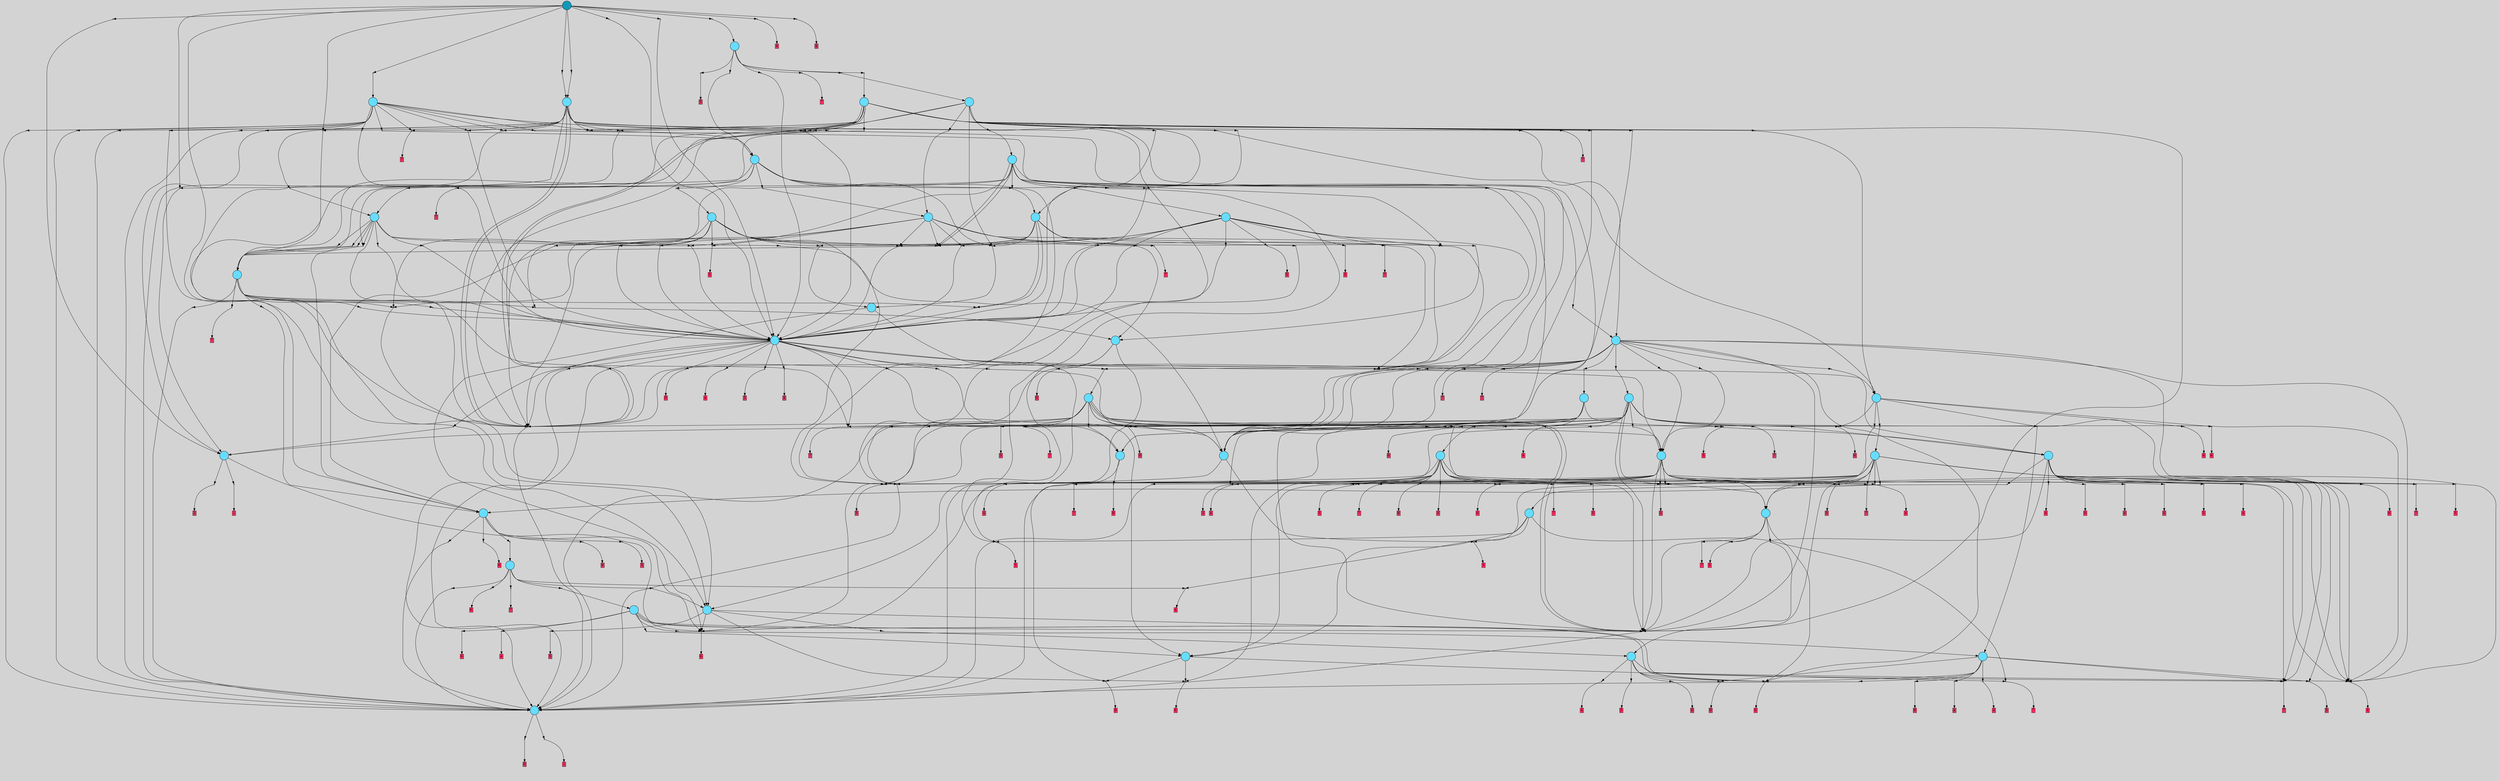 // File exported with GEGELATI v1.3.1
// On the 2024-04-02 16:06:10
// With the File::TPGGraphDotExporter
digraph{
	graph[pad = "0.212, 0.055" bgcolor = lightgray]
	node[shape=circle style = filled label = ""]
		T0 [fillcolor="#66ddff"]
		T1 [fillcolor="#66ddff"]
		T4 [fillcolor="#66ddff"]
		T5 [fillcolor="#66ddff"]
		T6 [fillcolor="#66ddff"]
		T7 [fillcolor="#66ddff"]
		T8 [fillcolor="#66ddff"]
		T20 [fillcolor="#66ddff"]
		T84 [fillcolor="#66ddff"]
		T104 [fillcolor="#66ddff"]
		T116 [fillcolor="#66ddff"]
		T129 [fillcolor="#66ddff"]
		T138 [fillcolor="#66ddff"]
		T152 [fillcolor="#66ddff"]
		T192 [fillcolor="#66ddff"]
		T226 [fillcolor="#66ddff"]
		T252 [fillcolor="#66ddff"]
		T298 [fillcolor="#66ddff"]
		T314 [fillcolor="#66ddff"]
		T331 [fillcolor="#66ddff"]
		T359 [fillcolor="#66ddff"]
		T386 [fillcolor="#66ddff"]
		T388 [fillcolor="#66ddff"]
		T444 [fillcolor="#66ddff"]
		T503 [fillcolor="#66ddff"]
		T831 [fillcolor="#66ddff"]
		T887 [fillcolor="#66ddff"]
		T895 [fillcolor="#66ddff"]
		T914 [fillcolor="#66ddff"]
		T956 [fillcolor="#66ddff"]
		T977 [fillcolor="#66ddff"]
		T979 [fillcolor="#66ddff"]
		T1057 [fillcolor="#66ddff"]
		T1065 [fillcolor="#66ddff"]
		T1087 [fillcolor="#66ddff"]
		T1119 [fillcolor="#66ddff"]
		T1142 [fillcolor="#66ddff"]
		T1263 [fillcolor="#66ddff"]
		T1378 [fillcolor="#1199bb"]
		P38056 [fillcolor="#cccccc" shape=point] //
		I38056 [shape=box style=invis label="1|2&0|2#0|6&#92;n2|3&3|5#4|2&#92;n4|7&1|1#1|5&#92;n5|1&1|0#2|3&#92;n4|7&4|5#3|7&#92;n7|4&4|3#4|6&#92;n8|6&4|1#1|0&#92;n1|6&1|5#1|1&#92;n"]
		P38056 -> I38056[style=invis]
		A15821 [fillcolor="#ff3366" shape=box margin=0.03 width=0 height=0 label="0"]
		T0 -> P38056 -> A15821
		P38057 [fillcolor="#cccccc" shape=point] //
		I38057 [shape=box style=invis label="7|7&0|7#2|3&#92;n8|0&1|5#2|7&#92;n2|4&3|1#0|6&#92;n7|3&4|6#3|7&#92;n1|7&2|2#4|5&#92;n8|7&0|2#1|7&#92;n5|7&3|1#4|4&#92;n"]
		P38057 -> I38057[style=invis]
		A15822 [fillcolor="#ff3366" shape=box margin=0.03 width=0 height=0 label="1"]
		T0 -> P38057 -> A15822
		P38058 [fillcolor="#cccccc" shape=point] //
		I38058 [shape=box style=invis label="4|2&0|4#3|2&#92;n5|2&3|0#2|2&#92;n2|5&4|7#2|4&#92;n3|7&0|1#1|6&#92;n5|7&4|0#1|1&#92;n6|1&0|6#1|3&#92;n"]
		P38058 -> I38058[style=invis]
		A15823 [fillcolor="#ff3366" shape=box margin=0.03 width=0 height=0 label="1"]
		T1 -> P38058 -> A15823
		P38059 [fillcolor="#cccccc" shape=point] //
		I38059 [shape=box style=invis label="8|0&2|5#3|5&#92;n3|1&2|2#1|1&#92;n4|7&2|6#3|2&#92;n3|6&3|2#2|3&#92;n0|3&1|5#2|1&#92;n1|6&2|1#2|0&#92;n5|3&2|5#3|5&#92;n8|7&4|3#3|5&#92;n"]
		P38059 -> I38059[style=invis]
		A15824 [fillcolor="#ff3366" shape=box margin=0.03 width=0 height=0 label="2"]
		T1 -> P38059 -> A15824
		P38060 [fillcolor="#cccccc" shape=point] //
		I38060 [shape=box style=invis label="3|3&4|2#3|3&#92;n"]
		P38060 -> I38060[style=invis]
		A15825 [fillcolor="#ff3366" shape=box margin=0.03 width=0 height=0 label="4"]
		T4 -> P38060 -> A15825
		P38061 [fillcolor="#cccccc" shape=point] //
		I38061 [shape=box style=invis label="6|3&3|0#3|3&#92;n2|0&3|2#1|2&#92;n3|4&3|1#0|1&#92;n8|6&3|3#3|3&#92;n2|2&2|3#0|1&#92;n8|0&3|1#1|1&#92;n"]
		P38061 -> I38061[style=invis]
		A15826 [fillcolor="#ff3366" shape=box margin=0.03 width=0 height=0 label="5"]
		T4 -> P38061 -> A15826
		P38062 [fillcolor="#cccccc" shape=point] //
		I38062 [shape=box style=invis label="8|0&3|1#2|5&#92;n7|6&2|6#1|3&#92;n0|5&3|0#0|1&#92;n7|4&1|0#4|6&#92;n"]
		P38062 -> I38062[style=invis]
		A15827 [fillcolor="#ff3366" shape=box margin=0.03 width=0 height=0 label="5"]
		T5 -> P38062 -> A15827
		P38063 [fillcolor="#cccccc" shape=point] //
		I38063 [shape=box style=invis label="2|2&0|0#0|0&#92;n7|1&1|2#0|6&#92;n4|7&2|5#3|1&#92;n3|4&0|2#0|5&#92;n3|2&0|2#4|6&#92;n3|3&3|7#1|4&#92;n0|5&2|1#0|5&#92;n1|6&4|3#0|4&#92;n"]
		P38063 -> I38063[style=invis]
		A15828 [fillcolor="#ff3366" shape=box margin=0.03 width=0 height=0 label="6"]
		T5 -> P38063 -> A15828
		P38064 [fillcolor="#cccccc" shape=point] //
		I38064 [shape=box style=invis label="3|6&1|2#3|5&#92;n3|5&2|5#2|6&#92;n8|6&0|4#2|2&#92;n4|4&0|6#2|3&#92;n"]
		P38064 -> I38064[style=invis]
		A15829 [fillcolor="#ff3366" shape=box margin=0.03 width=0 height=0 label="6"]
		T6 -> P38064 -> A15829
		P38065 [fillcolor="#cccccc" shape=point] //
		I38065 [shape=box style=invis label="1|2&1|7#1|6&#92;n7|1&4|7#2|7&#92;n1|5&1|0#2|7&#92;n6|5&3|1#2|0&#92;n5|0&3|6#4|5&#92;n5|3&3|3#0|2&#92;n1|3&4|2#4|4&#92;n"]
		P38065 -> I38065[style=invis]
		A15830 [fillcolor="#ff3366" shape=box margin=0.03 width=0 height=0 label="7"]
		T6 -> P38065 -> A15830
		P38066 [fillcolor="#cccccc" shape=point] //
		I38066 [shape=box style=invis label="3|4&2|4#0|5&#92;n7|1&3|1#3|7&#92;n8|2&4|6#4|3&#92;n4|1&1|0#3|3&#92;n6|7&3|1#2|5&#92;n5|5&2|5#2|2&#92;n1|7&2|2#0|7&#92;n8|5&1|6#4|1&#92;n"]
		P38066 -> I38066[style=invis]
		A15831 [fillcolor="#ff3366" shape=box margin=0.03 width=0 height=0 label="7"]
		T7 -> P38066 -> A15831
		P38067 [fillcolor="#cccccc" shape=point] //
		I38067 [shape=box style=invis label="1|3&1|5#4|3&#92;n6|0&3|1#1|2&#92;n2|4&1|1#1|1&#92;n"]
		P38067 -> I38067[style=invis]
		A15832 [fillcolor="#ff3366" shape=box margin=0.03 width=0 height=0 label="8"]
		T7 -> P38067 -> A15832
		P38068 [fillcolor="#cccccc" shape=point] //
		I38068 [shape=box style=invis label="5|0&2|5#2|7&#92;n7|7&1|7#4|2&#92;n5|5&1|6#1|7&#92;n5|6&0|7#4|2&#92;n8|4&3|0#0|7&#92;n0|3&1|4#3|7&#92;n"]
		P38068 -> I38068[style=invis]
		A15833 [fillcolor="#ff3366" shape=box margin=0.03 width=0 height=0 label="8"]
		T8 -> P38068 -> A15833
		P38069 [fillcolor="#cccccc" shape=point] //
		I38069 [shape=box style=invis label="4|7&2|5#2|2&#92;n8|3&3|5#4|6&#92;n4|6&4|4#0|0&#92;n0|3&0|7#0|6&#92;n5|7&1|7#0|2&#92;n2|3&2|5#0|6&#92;n8|2&4|7#4|3&#92;n3|3&2|1#1|2&#92;n"]
		P38069 -> I38069[style=invis]
		A15834 [fillcolor="#ff3366" shape=box margin=0.03 width=0 height=0 label="0"]
		T8 -> P38069 -> A15834
		T1 -> P38063
		T6 -> P38068
		T8 -> P38062
		P38070 [fillcolor="#cccccc" shape=point] //
		I38070 [shape=box style=invis label="3|0&4|2#3|3&#92;n2|5&1|3#3|2&#92;n"]
		P38070 -> I38070[style=invis]
		A15835 [fillcolor="#ff3366" shape=box margin=0.03 width=0 height=0 label="4"]
		T20 -> P38070 -> A15835
		T20 -> P38061
		T20 -> P38065
		T20 -> P38062
		P38071 [fillcolor="#cccccc" shape=point] //
		I38071 [shape=box style=invis label="0|3&3|6#0|0&#92;n1|0&2|4#0|2&#92;n"]
		P38071 -> I38071[style=invis]
		A15836 [fillcolor="#ff3366" shape=box margin=0.03 width=0 height=0 label="4"]
		T84 -> P38071 -> A15836
		P38072 [fillcolor="#cccccc" shape=point] //
		I38072 [shape=box style=invis label="6|3&3|0#3|3&#92;n8|6&3|3#1|3&#92;n2|0&3|2#1|2&#92;n2|2&2|3#0|1&#92;n"]
		P38072 -> I38072[style=invis]
		A15837 [fillcolor="#ff3366" shape=box margin=0.03 width=0 height=0 label="5"]
		T84 -> P38072 -> A15837
		P38073 [fillcolor="#cccccc" shape=point] //
		I38073 [shape=box style=invis label="3|3&3|0#1|0&#92;n3|6&1|2#3|5&#92;n8|6&0|4#2|2&#92;n3|5&2|5#1|6&#92;n4|4&0|6#2|3&#92;n"]
		P38073 -> I38073[style=invis]
		A15838 [fillcolor="#ff3366" shape=box margin=0.03 width=0 height=0 label="6"]
		T84 -> P38073 -> A15838
		P38074 [fillcolor="#cccccc" shape=point] //
		I38074 [shape=box style=invis label="1|1&0|2#2|7&#92;n4|3&3|3#4|0&#92;n4|7&1|1#1|3&#92;n4|7&4|5#3|7&#92;n4|1&1|0#3|0&#92;n0|0&3|2#4|1&#92;n0|5&0|3#2|7&#92;n"]
		P38074 -> I38074[style=invis]
		A15839 [fillcolor="#ff3366" shape=box margin=0.03 width=0 height=0 label="0"]
		T84 -> P38074 -> A15839
		P38075 [fillcolor="#cccccc" shape=point] //
		I38075 [shape=box style=invis label="2|0&1|3#3|4&#92;n8|2&4|7#4|3&#92;n8|5&2|7#2|3&#92;n8|3&3|7#4|6&#92;n5|7&3|7#0|2&#92;n3|7&2|7#2|2&#92;n7|7&0|1#3|7&#92;n2|3&2|5#0|6&#92;n0|3&0|4#0|6&#92;n3|3&2|1#1|2&#92;n"]
		P38075 -> I38075[style=invis]
		A15840 [fillcolor="#ff3366" shape=box margin=0.03 width=0 height=0 label="0"]
		T84 -> P38075 -> A15840
		P38076 [fillcolor="#cccccc" shape=point] //
		I38076 [shape=box style=invis label="6|1&3|1#3|5&#92;n6|0&4|6#3|4&#92;n0|5&1|1#2|2&#92;n4|3&2|6#4|7&#92;n3|6&4|3#3|4&#92;n1|3&3|3#2|0&#92;n"]
		P38076 -> I38076[style=invis]
		A15841 [fillcolor="#ff3366" shape=box margin=0.03 width=0 height=0 label="7"]
		T84 -> P38076 -> A15841
		P38077 [fillcolor="#cccccc" shape=point] //
		I38077 [shape=box style=invis label="3|2&4|2#3|3&#92;n0|0&0|7#3|4&#92;n"]
		P38077 -> I38077[style=invis]
		A15842 [fillcolor="#ff3366" shape=box margin=0.03 width=0 height=0 label="4"]
		T84 -> P38077 -> A15842
		P38078 [fillcolor="#cccccc" shape=point] //
		I38078 [shape=box style=invis label="0|5&3|0#0|1&#92;n7|6&2|6#1|3&#92;n8|0&3|1#2|5&#92;n7|4&1|0#4|7&#92;n"]
		P38078 -> I38078[style=invis]
		T104 -> P38078 -> T0
		P38079 [fillcolor="#cccccc" shape=point] //
		I38079 [shape=box style=invis label="6|3&3|0#3|3&#92;n8|0&3|5#1|1&#92;n8|6&3|3#3|3&#92;n2|2&2|3#0|1&#92;n2|0&3|2#1|2&#92;n"]
		P38079 -> I38079[style=invis]
		A15843 [fillcolor="#ff3366" shape=box margin=0.03 width=0 height=0 label="5"]
		T104 -> P38079 -> A15843
		P38080 [fillcolor="#cccccc" shape=point] //
		I38080 [shape=box style=invis label="7|0&4|0#3|2&#92;n5|4&1|2#1|7&#92;n"]
		P38080 -> I38080[style=invis]
		T104 -> P38080 -> T84
		T104 -> P38063
		T104 -> P38064
		T116 -> P38074
		T116 -> P38075
		T116 -> P38076
		P38081 [fillcolor="#cccccc" shape=point] //
		I38081 [shape=box style=invis label="0|7&1|3#3|4&#92;n6|5&2|1#3|5&#92;n0|0&0|7#3|4&#92;n0|3&4|2#3|2&#92;n"]
		P38081 -> I38081[style=invis]
		A15844 [fillcolor="#ff3366" shape=box margin=0.03 width=0 height=0 label="4"]
		T116 -> P38081 -> A15844
		P38082 [fillcolor="#cccccc" shape=point] //
		I38082 [shape=box style=invis label="4|0&0|4#1|0&#92;n8|0&3|5#1|1&#92;n8|6&3|3#3|3&#92;n2|2&2|3#0|1&#92;n2|3&3|2#1|2&#92;n"]
		P38082 -> I38082[style=invis]
		A15845 [fillcolor="#ff3366" shape=box margin=0.03 width=0 height=0 label="5"]
		T116 -> P38082 -> A15845
		P38083 [fillcolor="#cccccc" shape=point] //
		I38083 [shape=box style=invis label="5|0&2|5#2|7&#92;n0|3&1|4#3|7&#92;n7|7&0|7#4|7&#92;n5|6&0|7#4|2&#92;n"]
		P38083 -> I38083[style=invis]
		A15846 [fillcolor="#ff3366" shape=box margin=0.03 width=0 height=0 label="8"]
		T116 -> P38083 -> A15846
		P38084 [fillcolor="#cccccc" shape=point] //
		I38084 [shape=box style=invis label="3|2&3|0#3|7&#92;n0|0&4|2#4|1&#92;n"]
		P38084 -> I38084[style=invis]
		A15847 [fillcolor="#ff3366" shape=box margin=0.03 width=0 height=0 label="4"]
		T116 -> P38084 -> A15847
		P38085 [fillcolor="#cccccc" shape=point] //
		I38085 [shape=box style=invis label="2|7&4|7#3|2&#92;n7|6&2|6#1|3&#92;n8|0&3|1#2|5&#92;n0|5&3|0#0|1&#92;n7|4&1|0#4|7&#92;n"]
		P38085 -> I38085[style=invis]
		T116 -> P38085 -> T0
		T129 -> P38078
		P38086 [fillcolor="#cccccc" shape=point] //
		I38086 [shape=box style=invis label="4|7&2|3#3|6&#92;n4|7&4|2#2|6&#92;n2|6&3|4#2|0&#92;n0|0&4|0#0|4&#92;n8|2&0|4#4|4&#92;n1|5&3|0#1|3&#92;n"]
		P38086 -> I38086[style=invis]
		T129 -> P38086 -> T84
		P38087 [fillcolor="#cccccc" shape=point] //
		I38087 [shape=box style=invis label="8|6&3|3#3|3&#92;n4|0&0|4#1|0&#92;n2|2&2|2#0|1&#92;n2|6&3|5#1|2&#92;n8|4&4|3#1|2&#92;n"]
		P38087 -> I38087[style=invis]
		A15848 [fillcolor="#ff3366" shape=box margin=0.03 width=0 height=0 label="5"]
		T129 -> P38087 -> A15848
		T129 -> P38075
		P38088 [fillcolor="#cccccc" shape=point] //
		I38088 [shape=box style=invis label="1|2&1|7#1|6&#92;n7|1&4|7#2|7&#92;n5|0&3|6#2|5&#92;n6|5&3|1#2|0&#92;n1|5&1|0#2|7&#92;n1|3&4|2#4|4&#92;n5|5&3|6#0|0&#92;n"]
		P38088 -> I38088[style=invis]
		A15849 [fillcolor="#ff3366" shape=box margin=0.03 width=0 height=0 label="7"]
		T129 -> P38088 -> A15849
		P38089 [fillcolor="#cccccc" shape=point] //
		I38089 [shape=box style=invis label="7|3&4|6#0|0&#92;n3|0&0|4#0|6&#92;n8|7&2|4#0|4&#92;n3|4&1|6#4|3&#92;n"]
		P38089 -> I38089[style=invis]
		A15850 [fillcolor="#ff3366" shape=box margin=0.03 width=0 height=0 label="4"]
		T138 -> P38089 -> A15850
		P38090 [fillcolor="#cccccc" shape=point] //
		I38090 [shape=box style=invis label="7|7&0|1#3|7&#92;n0|3&0|4#0|6&#92;n8|5&2|7#2|2&#92;n8|3&3|2#4|6&#92;n5|7&3|7#0|2&#92;n3|7&2|7#2|2&#92;n2|0&1|3#3|4&#92;n2|3&2|5#0|6&#92;n3|3&2|1#1|2&#92;n"]
		P38090 -> I38090[style=invis]
		A15851 [fillcolor="#ff3366" shape=box margin=0.03 width=0 height=0 label="0"]
		T138 -> P38090 -> A15851
		T138 -> P38077
		T138 -> P38082
		P38091 [fillcolor="#cccccc" shape=point] //
		I38091 [shape=box style=invis label="0|3&3|3#0|2&#92;n6|3&2|5#4|4&#92;n8|7&2|0#2|0&#92;n0|2&1|7#2|6&#92;n1|0&2|3#2|6&#92;n4|1&1|0#1|4&#92;n4|7&0|0#1|2&#92;n5|0&2|1#3|6&#92;n2|2&2|3#0|3&#92;n"]
		P38091 -> I38091[style=invis]
		A15852 [fillcolor="#ff3366" shape=box margin=0.03 width=0 height=0 label="5"]
		T138 -> P38091 -> A15852
		T138 -> P38078
		P38092 [fillcolor="#cccccc" shape=point] //
		I38092 [shape=box style=invis label="7|0&4|1#1|1&#92;n4|7&0|7#0|5&#92;n2|3&1|2#4|1&#92;n1|3&3|5#3|3&#92;n7|2&2|2#1|2&#92;n2|4&2|1#2|3&#92;n1|1&4|6#2|0&#92;n6|0&0|3#1|6&#92;n"]
		P38092 -> I38092[style=invis]
		A15853 [fillcolor="#ff3366" shape=box margin=0.03 width=0 height=0 label="4"]
		T138 -> P38092 -> A15853
		T138 -> P38076
		P38093 [fillcolor="#cccccc" shape=point] //
		I38093 [shape=box style=invis label="1|1&4|6#2|0&#92;n6|0&0|3#1|6&#92;n2|3&1|2#4|1&#92;n1|3&3|5#3|0&#92;n7|4&4|1#1|1&#92;n2|4&2|1#2|3&#92;n"]
		P38093 -> I38093[style=invis]
		A15854 [fillcolor="#ff3366" shape=box margin=0.03 width=0 height=0 label="4"]
		T138 -> P38093 -> A15854
		P38094 [fillcolor="#cccccc" shape=point] //
		I38094 [shape=box style=invis label="4|1&1|0#3|0&#92;n4|3&3|3#4|0&#92;n4|7&1|1#1|3&#92;n4|2&4|7#2|0&#92;n4|7&4|5#3|7&#92;n1|1&0|2#2|7&#92;n0|0&3|2#4|1&#92;n0|5&0|3#2|7&#92;n"]
		P38094 -> I38094[style=invis]
		A15855 [fillcolor="#ff3366" shape=box margin=0.03 width=0 height=0 label="0"]
		T138 -> P38094 -> A15855
		P38095 [fillcolor="#cccccc" shape=point] //
		I38095 [shape=box style=invis label="4|4&1|3#2|0&#92;n0|0&0|7#3|4&#92;n2|3&2|0#4|1&#92;n"]
		P38095 -> I38095[style=invis]
		T138 -> P38095 -> T20
		P38096 [fillcolor="#cccccc" shape=point] //
		I38096 [shape=box style=invis label="2|5&4|4#1|6&#92;n8|6&3|1#0|6&#92;n6|2&1|6#3|1&#92;n1|0&3|7#4|5&#92;n"]
		P38096 -> I38096[style=invis]
		A15856 [fillcolor="#ff3366" shape=box margin=0.03 width=0 height=0 label="6"]
		T152 -> P38096 -> A15856
		P38097 [fillcolor="#cccccc" shape=point] //
		I38097 [shape=box style=invis label="2|0&3|2#0|2&#92;n2|6&3|5#0|0&#92;n8|0&3|5#1|1&#92;n8|6&3|3#3|3&#92;n2|2&3|4#1|7&#92;n"]
		P38097 -> I38097[style=invis]
		T152 -> P38097 -> T116
		P38098 [fillcolor="#cccccc" shape=point] //
		I38098 [shape=box style=invis label="2|3&1|1#4|1&#92;n1|1&4|6#2|0&#92;n6|0&0|3#1|6&#92;n6|6&3|0#3|1&#92;n1|3&3|5#3|0&#92;n7|4&4|1#1|1&#92;n2|4&2|1#2|3&#92;n"]
		P38098 -> I38098[style=invis]
		A15857 [fillcolor="#ff3366" shape=box margin=0.03 width=0 height=0 label="4"]
		T152 -> P38098 -> A15857
		P38099 [fillcolor="#cccccc" shape=point] //
		I38099 [shape=box style=invis label="8|4&1|0#3|3&#92;n4|2&3|3#1|3&#92;n4|0&3|7#3|4&#92;n6|4&4|1#2|3&#92;n0|7&4|2#3|1&#92;n4|2&4|2#3|6&#92;n"]
		P38099 -> I38099[style=invis]
		T152 -> P38099 -> T6
		T152 -> P38075
		T152 -> P38078
		T152 -> P38075
		P38100 [fillcolor="#cccccc" shape=point] //
		I38100 [shape=box style=invis label="8|0&4|6#4|0&#92;n8|4&0|4#3|1&#92;n1|5&2|3#0|6&#92;n8|1&2|3#1|6&#92;n"]
		P38100 -> I38100[style=invis]
		T192 -> P38100 -> T152
		T192 -> P38070
		P38101 [fillcolor="#cccccc" shape=point] //
		I38101 [shape=box style=invis label="3|6&2|4#4|4&#92;n5|6&3|2#3|5&#92;n8|6&0|0#2|7&#92;n8|0&4|4#1|5&#92;n"]
		P38101 -> I38101[style=invis]
		T192 -> P38101 -> T104
		P38102 [fillcolor="#cccccc" shape=point] //
		I38102 [shape=box style=invis label="0|5&3|0#0|1&#92;n7|4&1|0#4|7&#92;n3|0&3|1#2|5&#92;n7|6&2|6#1|3&#92;n"]
		P38102 -> I38102[style=invis]
		T192 -> P38102 -> T0
		P38103 [fillcolor="#cccccc" shape=point] //
		I38103 [shape=box style=invis label="8|6&0|4#2|2&#92;n3|6&1|2#4|5&#92;n8|2&4|5#0|4&#92;n3|3&2|5#2|6&#92;n"]
		P38103 -> I38103[style=invis]
		A15858 [fillcolor="#ff3366" shape=box margin=0.03 width=0 height=0 label="6"]
		T192 -> P38103 -> A15858
		P38104 [fillcolor="#cccccc" shape=point] //
		I38104 [shape=box style=invis label="3|6&4|3#3|4&#92;n0|6&1|1#2|2&#92;n4|3&2|6#4|7&#92;n6|0&4|6#3|4&#92;n2|6&2|5#0|5&#92;n1|3&3|3#2|0&#92;n"]
		P38104 -> I38104[style=invis]
		A15859 [fillcolor="#ff3366" shape=box margin=0.03 width=0 height=0 label="7"]
		T192 -> P38104 -> A15859
		P38105 [fillcolor="#cccccc" shape=point] //
		I38105 [shape=box style=invis label="2|0&1|3#3|4&#92;n0|3&0|4#0|6&#92;n8|5&2|7#2|3&#92;n8|3&3|2#4|6&#92;n5|7&3|7#0|2&#92;n3|7&2|7#2|2&#92;n7|7&0|1#3|7&#92;n2|3&2|5#0|6&#92;n8|2&4|7#4|3&#92;n3|3&2|1#1|2&#92;n"]
		P38105 -> I38105[style=invis]
		A15860 [fillcolor="#ff3366" shape=box margin=0.03 width=0 height=0 label="0"]
		T226 -> P38105 -> A15860
		P38106 [fillcolor="#cccccc" shape=point] //
		I38106 [shape=box style=invis label="1|3&3|3#2|0&#92;n0|3&1|3#0|4&#92;n3|0&4|3#3|4&#92;n6|1&3|1#4|5&#92;n7|3&4|6#4|7&#92;n"]
		P38106 -> I38106[style=invis]
		A15861 [fillcolor="#ff3366" shape=box margin=0.03 width=0 height=0 label="7"]
		T226 -> P38106 -> A15861
		T226 -> P38077
		P38107 [fillcolor="#cccccc" shape=point] //
		I38107 [shape=box style=invis label="1|2&1|0#3|1&#92;n2|1&3|2#1|2&#92;n5|3&3|7#3|1&#92;n2|7&2|3#1|1&#92;n8|0&3|5#1|1&#92;n6|2&3|4#1|2&#92;n2|0&0|0#3|2&#92;n7|3&0|2#0|2&#92;n6|4&2|3#0|6&#92;n"]
		P38107 -> I38107[style=invis]
		A15862 [fillcolor="#ff3366" shape=box margin=0.03 width=0 height=0 label="5"]
		T226 -> P38107 -> A15862
		P38108 [fillcolor="#cccccc" shape=point] //
		I38108 [shape=box style=invis label="1|0&2|3#2|6&#92;n6|5&2|5#4|4&#92;n8|2&3|1#0|2&#92;n4|1&1|0#1|4&#92;n0|3&3|3#0|2&#92;n8|7&2|0#2|5&#92;n3|1&1|0#0|3&#92;n8|2&2|3#0|3&#92;n5|0&2|1#3|6&#92;n"]
		P38108 -> I38108[style=invis]
		A15863 [fillcolor="#ff3366" shape=box margin=0.03 width=0 height=0 label="5"]
		T226 -> P38108 -> A15863
		P38109 [fillcolor="#cccccc" shape=point] //
		I38109 [shape=box style=invis label="6|0&2|3#2|2&#92;n2|1&2|5#3|7&#92;n8|5&0|5#3|1&#92;n8|7&3|1#4|0&#92;n6|1&3|0#4|7&#92;n"]
		P38109 -> I38109[style=invis]
		T226 -> P38109 -> T0
		T226 -> P38076
		P38110 [fillcolor="#cccccc" shape=point] //
		I38110 [shape=box style=invis label="7|4&1|0#4|6&#92;n7|6&2|4#1|3&#92;n8|0&3|6#2|5&#92;n7|3&4|2#2|1&#92;n"]
		P38110 -> I38110[style=invis]
		T226 -> P38110 -> T129
		P38111 [fillcolor="#cccccc" shape=point] //
		I38111 [shape=box style=invis label="4|3&2|6#4|7&#92;n0|5&1|1#2|2&#92;n6|1&3|1#3|5&#92;n0|6&4|7#3|4&#92;n7|0&1|5#4|5&#92;n1|3&3|3#2|0&#92;n"]
		P38111 -> I38111[style=invis]
		A15864 [fillcolor="#ff3366" shape=box margin=0.03 width=0 height=0 label="7"]
		T226 -> P38111 -> A15864
		P38112 [fillcolor="#cccccc" shape=point] //
		I38112 [shape=box style=invis label="5|0&2|5#2|7&#92;n0|3&1|4#3|3&#92;n1|7&3|7#0|7&#92;n5|6&0|7#4|2&#92;n"]
		P38112 -> I38112[style=invis]
		A15865 [fillcolor="#ff3366" shape=box margin=0.03 width=0 height=0 label="8"]
		T226 -> P38112 -> A15865
		P38113 [fillcolor="#cccccc" shape=point] //
		I38113 [shape=box style=invis label="0|0&4|7#4|6&#92;n7|3&1|5#3|1&#92;n2|2&4|5#2|1&#92;n3|0&1|1#2|1&#92;n0|1&4|2#4|1&#92;n2|1&2|3#0|0&#92;n5|3&1|0#4|4&#92;n2|2&3|2#1|7&#92;n"]
		P38113 -> I38113[style=invis]
		A15866 [fillcolor="#ff3366" shape=box margin=0.03 width=0 height=0 label="5"]
		T226 -> P38113 -> A15866
		T226 -> P38078
		P38114 [fillcolor="#cccccc" shape=point] //
		I38114 [shape=box style=invis label="7|4&2|0#4|7&#92;n0|5&3|0#0|1&#92;n3|0&3|1#2|5&#92;n7|6&2|6#1|3&#92;n"]
		P38114 -> I38114[style=invis]
		T226 -> P38114 -> T0
		P38115 [fillcolor="#cccccc" shape=point] //
		I38115 [shape=box style=invis label="4|2&3|3#1|3&#92;n4|2&4|2#1|6&#92;n6|4&4|1#2|3&#92;n0|7&4|2#3|1&#92;n4|0&3|7#3|4&#92;n3|1&4|2#3|5&#92;n"]
		P38115 -> I38115[style=invis]
		T226 -> P38115 -> T6
		T226 -> P38064
		P38116 [fillcolor="#cccccc" shape=point] //
		I38116 [shape=box style=invis label="3|6&2|4#4|4&#92;n8|6&0|0#2|2&#92;n8|0&4|4#1|5&#92;n5|4&3|2#3|5&#92;n"]
		P38116 -> I38116[style=invis]
		T252 -> P38116 -> T192
		P38117 [fillcolor="#cccccc" shape=point] //
		I38117 [shape=box style=invis label="8|0&3|3#3|3&#92;n3|4&3|1#0|1&#92;n6|6&4|1#1|4&#92;n2|4&1|6#1|7&#92;n8|1&3|1#2|1&#92;n4|5&4|6#3|4&#92;n6|3&3|2#3|3&#92;n"]
		P38117 -> I38117[style=invis]
		A15867 [fillcolor="#ff3366" shape=box margin=0.03 width=0 height=0 label="5"]
		T252 -> P38117 -> A15867
		P38118 [fillcolor="#cccccc" shape=point] //
		I38118 [shape=box style=invis label="7|4&1|0#4|7&#92;n7|6&2|6#1|3&#92;n8|0&0|1#2|5&#92;n0|5&3|0#0|1&#92;n"]
		P38118 -> I38118[style=invis]
		T252 -> P38118 -> T0
		P38119 [fillcolor="#cccccc" shape=point] //
		I38119 [shape=box style=invis label="6|3&3|7#0|3&#92;n4|0&3|5#3|7&#92;n"]
		P38119 -> I38119[style=invis]
		A15868 [fillcolor="#ff3366" shape=box margin=0.03 width=0 height=0 label="6"]
		T252 -> P38119 -> A15868
		P38120 [fillcolor="#cccccc" shape=point] //
		I38120 [shape=box style=invis label="5|0&4|5#4|1&#92;n0|1&4|0#1|1&#92;n0|5&1|7#4|2&#92;n"]
		P38120 -> I38120[style=invis]
		A15869 [fillcolor="#ff3366" shape=box margin=0.03 width=0 height=0 label="6"]
		T252 -> P38120 -> A15869
		T252 -> P38063
		T298 -> P38105
		P38121 [fillcolor="#cccccc" shape=point] //
		I38121 [shape=box style=invis label="7|3&4|6#4|7&#92;n0|3&1|3#0|4&#92;n4|6&2|1#1|7&#92;n3|0&4|3#3|4&#92;n6|1&3|1#3|5&#92;n1|3&3|3#2|0&#92;n"]
		P38121 -> I38121[style=invis]
		T298 -> P38121 -> T6
		T298 -> P38077
		P38122 [fillcolor="#cccccc" shape=point] //
		I38122 [shape=box style=invis label="2|5&4|6#1|3&#92;n2|2&2|3#0|2&#92;n3|0&4|5#3|7&#92;n"]
		P38122 -> I38122[style=invis]
		A15870 [fillcolor="#ff3366" shape=box margin=0.03 width=0 height=0 label="5"]
		T298 -> P38122 -> A15870
		P38123 [fillcolor="#cccccc" shape=point] //
		I38123 [shape=box style=invis label="7|6&2|4#1|3&#92;n8|0&3|6#2|5&#92;n7|4&1|0#4|7&#92;n"]
		P38123 -> I38123[style=invis]
		T298 -> P38123 -> T129
		P38124 [fillcolor="#cccccc" shape=point] //
		I38124 [shape=box style=invis label="6|6&2|0#3|1&#92;n4|7&4|3#1|4&#92;n5|5&0|3#0|6&#92;n6|3&1|3#2|4&#92;n6|0&4|6#2|4&#92;n7|0&4|6#2|3&#92;n1|1&1|5#1|6&#92;n3|1&1|0#3|6&#92;n8|3&1|6#3|7&#92;n4|4&0|0#2|2&#92;n"]
		P38124 -> I38124[style=invis]
		A15871 [fillcolor="#ff3366" shape=box margin=0.03 width=0 height=0 label="7"]
		T298 -> P38124 -> A15871
		P38125 [fillcolor="#cccccc" shape=point] //
		I38125 [shape=box style=invis label="2|1&2|3#0|1&#92;n6|3&3|0#3|3&#92;n2|1&3|2#1|2&#92;n5|3&1|5#4|4&#92;n6|0&3|7#4|2&#92;n"]
		P38125 -> I38125[style=invis]
		A15872 [fillcolor="#ff3366" shape=box margin=0.03 width=0 height=0 label="5"]
		T298 -> P38125 -> A15872
		T298 -> P38078
		T298 -> P38115
		T298 -> P38076
		P38126 [fillcolor="#cccccc" shape=point] //
		I38126 [shape=box style=invis label="4|0&0|4#1|0&#92;n2|2&2|3#0|1&#92;n8|6&3|3#3|3&#92;n8|0&3|2#1|1&#92;n2|3&3|2#1|2&#92;n0|5&4|5#0|5&#92;n"]
		P38126 -> I38126[style=invis]
		A15873 [fillcolor="#ff3366" shape=box margin=0.03 width=0 height=0 label="5"]
		T298 -> P38126 -> A15873
		P38127 [fillcolor="#cccccc" shape=point] //
		I38127 [shape=box style=invis label="7|0&4|1#1|1&#92;n4|7&0|7#0|5&#92;n2|3&1|2#4|1&#92;n1|3&3|5#3|3&#92;n7|2&2|2#1|7&#92;n1|1&4|6#2|0&#92;n2|4&2|1#2|3&#92;n6|0&0|3#1|6&#92;n"]
		P38127 -> I38127[style=invis]
		A15874 [fillcolor="#ff3366" shape=box margin=0.03 width=0 height=0 label="4"]
		T298 -> P38127 -> A15874
		P38128 [fillcolor="#cccccc" shape=point] //
		I38128 [shape=box style=invis label="4|6&2|2#1|3&#92;n4|3&2|7#1|5&#92;n6|7&2|1#4|3&#92;n2|5&2|7#1|2&#92;n7|0&2|0#1|3&#92;n0|3&3|7#1|7&#92;n"]
		P38128 -> I38128[style=invis]
		A15875 [fillcolor="#ff3366" shape=box margin=0.03 width=0 height=0 label="3"]
		T298 -> P38128 -> A15875
		T298 -> P38063
		P38129 [fillcolor="#cccccc" shape=point] //
		I38129 [shape=box style=invis label="1|0&3|3#3|5&#92;n8|6&0|7#0|4&#92;n3|7&0|7#4|5&#92;n8|4&1|0#1|0&#92;n"]
		P38129 -> I38129[style=invis]
		A15876 [fillcolor="#ff3366" shape=box margin=0.03 width=0 height=0 label="4"]
		T298 -> P38129 -> A15876
		T314 -> P38105
		T314 -> P38121
		T314 -> P38077
		T314 -> P38122
		T314 -> P38123
		T314 -> P38124
		T314 -> P38078
		T314 -> P38115
		P38130 [fillcolor="#cccccc" shape=point] //
		I38130 [shape=box style=invis label="7|0&4|6#3|4&#92;n6|1&3|1#3|5&#92;n4|3&2|6#4|7&#92;n3|6&4|3#3|4&#92;n1|3&3|3#2|0&#92;n"]
		P38130 -> I38130[style=invis]
		A15877 [fillcolor="#ff3366" shape=box margin=0.03 width=0 height=0 label="7"]
		T314 -> P38130 -> A15877
		T314 -> P38126
		T314 -> P38127
		T314 -> P38128
		P38131 [fillcolor="#cccccc" shape=point] //
		I38131 [shape=box style=invis label="5|7&2|7#0|0&#92;n8|1&2|4#0|4&#92;n1|0&3|3#2|4&#92;n8|1&2|1#1|0&#92;n7|5&1|1#3|5&#92;n"]
		P38131 -> I38131[style=invis]
		A15878 [fillcolor="#ff3366" shape=box margin=0.03 width=0 height=0 label="6"]
		T314 -> P38131 -> A15878
		P38132 [fillcolor="#cccccc" shape=point] //
		I38132 [shape=box style=invis label="8|4&1|0#1|3&#92;n1|0&3|3#3|5&#92;n0|0&0|1#3|0&#92;n"]
		P38132 -> I38132[style=invis]
		T314 -> P38132 -> T252
		P38133 [fillcolor="#cccccc" shape=point] //
		I38133 [shape=box style=invis label="8|2&1|2#1|4&#92;n3|7&2|2#1|2&#92;n1|0&3|4#3|6&#92;n"]
		P38133 -> I38133[style=invis]
		A15879 [fillcolor="#ff3366" shape=box margin=0.03 width=0 height=0 label="5"]
		T314 -> P38133 -> A15879
		P38134 [fillcolor="#cccccc" shape=point] //
		I38134 [shape=box style=invis label="5|2&1|4#1|1&#92;n1|0&4|0#1|7&#92;n"]
		P38134 -> I38134[style=invis]
		T331 -> P38134 -> T226
		P38135 [fillcolor="#cccccc" shape=point] //
		I38135 [shape=box style=invis label="7|5&1|2#2|1&#92;n6|0&1|1#1|4&#92;n8|3&2|2#4|0&#92;n2|6&4|2#1|6&#92;n1|1&0|6#0|7&#92;n4|7&3|2#4|6&#92;n0|5&0|4#0|5&#92;n6|3&4|7#2|3&#92;n7|3&4|4#3|2&#92;n"]
		P38135 -> I38135[style=invis]
		T331 -> P38135 -> T1
		P38136 [fillcolor="#cccccc" shape=point] //
		I38136 [shape=box style=invis label="6|3&3|7#0|0&#92;n3|7&3|2#1|1&#92;n4|0&3|5#3|7&#92;n"]
		P38136 -> I38136[style=invis]
		A15880 [fillcolor="#ff3366" shape=box margin=0.03 width=0 height=0 label="6"]
		T331 -> P38136 -> A15880
		P38137 [fillcolor="#cccccc" shape=point] //
		I38137 [shape=box style=invis label="3|1&3|1#3|5&#92;n1|3&0|7#2|1&#92;n1|3&3|3#2|0&#92;n6|0&4|6#3|4&#92;n0|0&3|2#0|2&#92;n4|3&2|6#4|7&#92;n0|5&1|4#2|2&#92;n3|6&4|3#3|4&#92;n"]
		P38137 -> I38137[style=invis]
		T331 -> P38137 -> T7
		T331 -> P38063
		P38138 [fillcolor="#cccccc" shape=point] //
		I38138 [shape=box style=invis label="5|7&2|5#0|4&#92;n0|0&0|7#3|4&#92;n8|4&4|2#4|4&#92;n8|4&3|6#1|2&#92;n4|6&4|6#1|3&#92;n6|6&0|7#3|4&#92;n0|4&2|6#3|2&#92;n"]
		P38138 -> I38138[style=invis]
		A15881 [fillcolor="#ff3366" shape=box margin=0.03 width=0 height=0 label="4"]
		T331 -> P38138 -> A15881
		P38139 [fillcolor="#cccccc" shape=point] //
		I38139 [shape=box style=invis label="1|4&3|0#1|2&#92;n3|0&1|7#0|3&#92;n3|4&1|5#4|1&#92;n"]
		P38139 -> I38139[style=invis]
		T331 -> P38139 -> T138
		P38140 [fillcolor="#cccccc" shape=point] //
		I38140 [shape=box style=invis label="1|0&4|3#1|7&#92;n5|2&1|4#1|1&#92;n4|4&2|5#1|3&#92;n6|2&0|3#1|4&#92;n3|3&4|3#1|4&#92;n"]
		P38140 -> I38140[style=invis]
		T359 -> P38140 -> T314
		P38141 [fillcolor="#cccccc" shape=point] //
		I38141 [shape=box style=invis label="3|4&4|2#0|5&#92;n5|1&2|3#4|5&#92;n0|3&0|0#1|4&#92;n5|0&4|1#4|3&#92;n2|2&0|7#0|3&#92;n0|2&4|1#1|5&#92;n"]
		P38141 -> I38141[style=invis]
		A15882 [fillcolor="#ff3366" shape=box margin=0.03 width=0 height=0 label="6"]
		T359 -> P38141 -> A15882
		P38142 [fillcolor="#cccccc" shape=point] //
		I38142 [shape=box style=invis label="4|4&3|1#2|7&#92;n3|0&0|4#4|3&#92;n5|2&4|7#0|5&#92;n8|6&0|1#3|0&#92;n"]
		P38142 -> I38142[style=invis]
		A15883 [fillcolor="#ff3366" shape=box margin=0.03 width=0 height=0 label="6"]
		T359 -> P38142 -> A15883
		P38143 [fillcolor="#cccccc" shape=point] //
		I38143 [shape=box style=invis label="4|3&4|3#2|2&#92;n8|6&3|1#3|2&#92;n8|5&2|4#0|0&#92;n8|0&3|5#1|1&#92;n2|2&3|4#1|7&#92;n7|6&3|3#0|0&#92;n"]
		P38143 -> I38143[style=invis]
		T359 -> P38143 -> T116
		P38144 [fillcolor="#cccccc" shape=point] //
		I38144 [shape=box style=invis label="2|3&1|2#4|1&#92;n6|0&0|3#1|6&#92;n1|1&4|6#2|0&#92;n1|3&1|5#3|0&#92;n2|4&2|1#2|3&#92;n8|6&4|5#3|0&#92;n"]
		P38144 -> I38144[style=invis]
		A15884 [fillcolor="#ff3366" shape=box margin=0.03 width=0 height=0 label="4"]
		T359 -> P38144 -> A15884
		P38145 [fillcolor="#cccccc" shape=point] //
		I38145 [shape=box style=invis label="1|0&3|6#2|5&#92;n7|4&1|0#4|7&#92;n"]
		P38145 -> I38145[style=invis]
		T359 -> P38145 -> T129
		T386 -> P38077
		P38146 [fillcolor="#cccccc" shape=point] //
		I38146 [shape=box style=invis label="8|0&0|6#0|0&#92;n8|2&4|3#0|5&#92;n"]
		P38146 -> I38146[style=invis]
		A15885 [fillcolor="#ff3366" shape=box margin=0.03 width=0 height=0 label="5"]
		T386 -> P38146 -> A15885
		P38147 [fillcolor="#cccccc" shape=point] //
		I38147 [shape=box style=invis label="3|2&3|7#3|7&#92;n7|6&2|4#1|3&#92;n8|0&3|6#2|5&#92;n7|4&1|0#3|7&#92;n"]
		P38147 -> I38147[style=invis]
		T386 -> P38147 -> T298
		P38148 [fillcolor="#cccccc" shape=point] //
		I38148 [shape=box style=invis label="6|6&2|0#3|1&#92;n4|7&4|3#1|4&#92;n5|1&0|3#0|6&#92;n6|0&4|6#2|4&#92;n8|3&1|6#3|7&#92;n7|0&4|6#2|3&#92;n1|1&1|5#1|0&#92;n3|1&1|0#3|6&#92;n6|3&1|3#2|4&#92;n4|4&0|0#2|2&#92;n"]
		P38148 -> I38148[style=invis]
		A15886 [fillcolor="#ff3366" shape=box margin=0.03 width=0 height=0 label="7"]
		T386 -> P38148 -> A15886
		T386 -> P38078
		P38149 [fillcolor="#cccccc" shape=point] //
		I38149 [shape=box style=invis label="2|1&1|4#4|7&#92;n7|4&2|2#4|7&#92;n3|0&3|1#2|5&#92;n4|0&3|5#4|7&#92;n0|5&3|0#0|1&#92;n"]
		P38149 -> I38149[style=invis]
		T386 -> P38149 -> T0
		T386 -> P38126
		P38150 [fillcolor="#cccccc" shape=point] //
		I38150 [shape=box style=invis label="7|0&4|1#1|3&#92;n2|3&1|2#4|1&#92;n1|1&4|6#2|0&#92;n7|2&2|2#1|7&#92;n6|0&0|3#1|6&#92;n2|4&2|0#2|3&#92;n"]
		P38150 -> I38150[style=invis]
		T386 -> P38150 -> T0
		P38151 [fillcolor="#cccccc" shape=point] //
		I38151 [shape=box style=invis label="1|3&4|5#1|5&#92;n3|2&4|2#1|6&#92;n5|0&1|1#4|5&#92;n3|6&2|4#2|5&#92;n7|5&3|1#0|5&#92;n3|1&3|6#2|0&#92;n3|4&2|2#2|1&#92;n0|3&1|0#3|3&#92;n5|7&3|4#4|6&#92;n"]
		P38151 -> I38151[style=invis]
		T386 -> P38151 -> T7
		P38152 [fillcolor="#cccccc" shape=point] //
		I38152 [shape=box style=invis label="2|0&1|3#3|4&#92;n8|2&4|7#4|3&#92;n8|5&2|7#2|3&#92;n8|3&3|7#4|6&#92;n3|3&2|1#1|2&#92;n3|7&1|7#2|2&#92;n7|7&0|1#3|7&#92;n2|3&2|5#0|6&#92;n0|3&0|4#0|6&#92;n5|7&3|7#0|2&#92;n"]
		P38152 -> I38152[style=invis]
		A15887 [fillcolor="#ff3366" shape=box margin=0.03 width=0 height=0 label="0"]
		T386 -> P38152 -> A15887
		P38153 [fillcolor="#cccccc" shape=point] //
		I38153 [shape=box style=invis label="3|4&2|4#0|5&#92;n7|1&3|6#3|7&#92;n2|4&2|6#2|6&#92;n4|1&1|0#3|3&#92;n8|2&4|6#4|3&#92;n6|7&3|1#2|5&#92;n5|5&2|5#2|2&#92;n1|7&2|2#0|7&#92;n8|5&1|6#4|1&#92;n"]
		P38153 -> I38153[style=invis]
		A15888 [fillcolor="#ff3366" shape=box margin=0.03 width=0 height=0 label="7"]
		T386 -> P38153 -> A15888
		T386 -> P38078
		P38154 [fillcolor="#cccccc" shape=point] //
		I38154 [shape=box style=invis label="0|4&2|3#2|2&#92;n8|0&3|6#4|5&#92;n7|4&1|0#4|7&#92;n7|6&2|4#1|3&#92;n"]
		P38154 -> I38154[style=invis]
		T386 -> P38154 -> T129
		P38155 [fillcolor="#cccccc" shape=point] //
		I38155 [shape=box style=invis label="7|0&4|1#1|1&#92;n2|3&1|2#4|1&#92;n1|3&3|5#3|3&#92;n7|2&2|2#1|7&#92;n1|1&4|6#2|0&#92;n6|0&0|3#1|6&#92;n2|4&2|0#2|3&#92;n"]
		P38155 -> I38155[style=invis]
		T386 -> P38155 -> T4
		T388 -> P38077
		P38156 [fillcolor="#cccccc" shape=point] //
		I38156 [shape=box style=invis label="8|0&3|6#2|5&#92;n7|6&2|4#1|3&#92;n3|4&3|7#3|7&#92;n"]
		P38156 -> I38156[style=invis]
		T388 -> P38156 -> T298
		T388 -> P38148
		T388 -> P38125
		T388 -> P38078
		P38157 [fillcolor="#cccccc" shape=point] //
		I38157 [shape=box style=invis label="2|1&1|4#4|7&#92;n7|4&2|2#4|7&#92;n3|0&3|1#2|5&#92;n0|5&3|4#0|1&#92;n4|0&3|5#4|7&#92;n6|2&3|4#0|5&#92;n"]
		P38157 -> I38157[style=invis]
		T388 -> P38157 -> T0
		T388 -> P38126
		T388 -> P38155
		P38158 [fillcolor="#cccccc" shape=point] //
		I38158 [shape=box style=invis label="4|7&0|4#4|7&#92;n7|4&1|0#4|7&#92;n7|5&3|0#0|1&#92;n2|0&3|1#2|2&#92;n"]
		P38158 -> I38158[style=invis]
		T388 -> P38158 -> T0
		P38159 [fillcolor="#cccccc" shape=point] //
		I38159 [shape=box style=invis label="1|4&3|0#2|2&#92;n3|4&1|5#4|1&#92;n3|0&1|7#0|3&#92;n"]
		P38159 -> I38159[style=invis]
		T388 -> P38159 -> T138
		P38160 [fillcolor="#cccccc" shape=point] //
		I38160 [shape=box style=invis label="4|3&1|6#2|0&#92;n0|1&0|4#2|5&#92;n1|0&0|0#3|1&#92;n0|5&0|1#4|3&#92;n6|7&3|4#3|3&#92;n"]
		P38160 -> I38160[style=invis]
		T388 -> P38160 -> T7
		T388 -> P38152
		P38161 [fillcolor="#cccccc" shape=point] //
		I38161 [shape=box style=invis label="2|1&1|0#0|5&#92;n7|1&3|6#3|7&#92;n1|5&2|6#2|6&#92;n4|3&3|6#3|1&#92;n2|4&2|4#0|5&#92;n8|4&2|3#2|2&#92;n7|0&0|7#2|5&#92;n1|2&2|2#0|7&#92;n0|6&4|3#3|2&#92;n4|1&2|2#1|6&#92;n"]
		P38161 -> I38161[style=invis]
		A15889 [fillcolor="#ff3366" shape=box margin=0.03 width=0 height=0 label="7"]
		T388 -> P38161 -> A15889
		P38162 [fillcolor="#cccccc" shape=point] //
		I38162 [shape=box style=invis label="5|3&3|6#3|4&#92;n1|2&0|5#4|6&#92;n6|0&3|6#0|0&#92;n4|5&2|6#1|3&#92;n6|4&0|2#3|5&#92;n4|3&1|4#2|3&#92;n"]
		P38162 -> I38162[style=invis]
		A15890 [fillcolor="#ff3366" shape=box margin=0.03 width=0 height=0 label="5"]
		T388 -> P38162 -> A15890
		T388 -> P38141
		T444 -> P38077
		P38163 [fillcolor="#cccccc" shape=point] //
		I38163 [shape=box style=invis label="2|5&3|4#4|1&#92;n4|5&4|5#1|1&#92;n1|6&3|6#3|1&#92;n3|2&3|7#3|7&#92;n7|6&0|4#1|3&#92;n7|0&1|0#3|7&#92;n"]
		P38163 -> I38163[style=invis]
		T444 -> P38163 -> T298
		P38164 [fillcolor="#cccccc" shape=point] //
		I38164 [shape=box style=invis label="7|7&1|0#1|5&#92;n1|1&1|5#1|0&#92;n6|0&4|6#2|4&#92;n4|4&0|0#2|2&#92;n7|3&4|6#2|3&#92;n6|3&1|1#0|4&#92;n3|1&1|0#3|6&#92;n8|3&2|5#2|4&#92;n8|3&1|6#3|7&#92;n4|7&4|3#1|4&#92;n"]
		P38164 -> I38164[style=invis]
		A15891 [fillcolor="#ff3366" shape=box margin=0.03 width=0 height=0 label="7"]
		T444 -> P38164 -> A15891
		T444 -> P38078
		T444 -> P38149
		P38165 [fillcolor="#cccccc" shape=point] //
		I38165 [shape=box style=invis label="7|0&4|1#1|1&#92;n1|3&3|5#3|3&#92;n2|3&1|7#4|1&#92;n7|2&2|2#1|7&#92;n1|1&4|6#2|0&#92;n6|0&0|3#1|6&#92;n2|4&2|0#2|3&#92;n"]
		P38165 -> I38165[style=invis]
		T444 -> P38165 -> T4
		P38166 [fillcolor="#cccccc" shape=point] //
		I38166 [shape=box style=invis label="1|4&3|0#1|2&#92;n7|0&0|2#0|5&#92;n8|0&1|2#3|2&#92;n"]
		P38166 -> I38166[style=invis]
		T444 -> P38166 -> T388
		P38167 [fillcolor="#cccccc" shape=point] //
		I38167 [shape=box style=invis label="0|3&1|0#3|3&#92;n3|2&4|2#1|6&#92;n1|3&4|5#3|5&#92;n3|6&2|4#2|5&#92;n7|2&3|1#0|5&#92;n3|1&3|6#2|0&#92;n3|4&2|2#2|1&#92;n5|0&1|1#4|5&#92;n"]
		P38167 -> I38167[style=invis]
		A15892 [fillcolor="#ff3366" shape=box margin=0.03 width=0 height=0 label="7"]
		T444 -> P38167 -> A15892
		P38168 [fillcolor="#cccccc" shape=point] //
		I38168 [shape=box style=invis label="6|0&1|3#1|6&#92;n4|1&2|1#2|0&#92;n0|1&3|1#4|0&#92;n7|7&0|5#0|5&#92;n2|3&1|2#4|1&#92;n2|4&2|1#2|0&#92;n8|6&4|2#3|0&#92;n"]
		P38168 -> I38168[style=invis]
		T444 -> P38168 -> T331
		T444 -> P38075
		T444 -> P38114
		P38169 [fillcolor="#cccccc" shape=point] //
		I38169 [shape=box style=invis label="1|7&1|4#0|7&#92;n3|4&1|5#4|1&#92;n3|0&1|7#0|3&#92;n8|5&3|6#2|4&#92;n"]
		P38169 -> I38169[style=invis]
		T444 -> P38169 -> T138
		P38170 [fillcolor="#cccccc" shape=point] //
		I38170 [shape=box style=invis label="8|0&3|6#2|0&#92;n4|0&0|3#1|6&#92;n6|4&2|1#0|5&#92;n5|0&1|3#3|6&#92;n2|5&3|6#1|3&#92;n2|6&2|0#1|3&#92;n0|3&1|3#4|1&#92;n3|1&3|7#3|7&#92;n6|4&0|7#3|2&#92;n"]
		P38170 -> I38170[style=invis]
		T444 -> P38170 -> T298
		T444 -> P38131
		P38171 [fillcolor="#cccccc" shape=point] //
		I38171 [shape=box style=invis label="3|0&4|5#3|7&#92;n8|0&4|6#4|6&#92;n2|2&2|3#2|2&#92;n"]
		P38171 -> I38171[style=invis]
		T444 -> P38171 -> T386
		P38172 [fillcolor="#cccccc" shape=point] //
		I38172 [shape=box style=invis label="8|0&3|6#2|0&#92;n4|0&0|3#1|6&#92;n6|4&2|1#0|5&#92;n5|0&1|3#3|6&#92;n3|1&3|7#3|7&#92;n2|6&2|0#1|3&#92;n0|3&1|3#4|1&#92;n2|5&3|6#1|3&#92;n6|7&0|7#3|2&#92;n"]
		P38172 -> I38172[style=invis]
		T503 -> P38172 -> T298
		T503 -> P38148
		P38173 [fillcolor="#cccccc" shape=point] //
		I38173 [shape=box style=invis label="2|6&2|2#1|6&#92;n3|0&1|4#0|1&#92;n6|3&4|0#2|2&#92;n5|3&2|7#4|3&#92;n"]
		P38173 -> I38173[style=invis]
		T503 -> P38173 -> T0
		P38174 [fillcolor="#cccccc" shape=point] //
		I38174 [shape=box style=invis label="2|7&3|2#1|2&#92;n3|0&3|4#1|0&#92;n2|2&4|7#2|3&#92;n0|5&4|5#0|5&#92;n"]
		P38174 -> I38174[style=invis]
		T503 -> P38174 -> T359
		P38175 [fillcolor="#cccccc" shape=point] //
		I38175 [shape=box style=invis label="7|3&0|0#0|0&#92;n6|6&1|6#0|2&#92;n0|5&3|0#0|1&#92;n2|5&3|6#1|5&#92;n2|0&2|1#3|3&#92;n1|4&3|1#3|0&#92;n"]
		P38175 -> I38175[style=invis]
		T503 -> P38175 -> T0
		P38176 [fillcolor="#cccccc" shape=point] //
		I38176 [shape=box style=invis label="8|2&4|7#4|3&#92;n3|7&0|1#4|0&#92;n0|6&1|0#0|7&#92;n5|7&3|7#0|2&#92;n4|3&2|5#3|3&#92;n7|1&4|6#2|0&#92;n3|0&3|0#0|4&#92;n3|3&2|7#3|2&#92;n"]
		P38176 -> I38176[style=invis]
		A15893 [fillcolor="#ff3366" shape=box margin=0.03 width=0 height=0 label="0"]
		T503 -> P38176 -> A15893
		P38177 [fillcolor="#cccccc" shape=point] //
		I38177 [shape=box style=invis label="8|6&2|7#2|1&#92;n6|0&0|3#1|6&#92;n1|7&4|1#0|5&#92;n1|1&0|6#2|0&#92;n7|0&3|4#1|1&#92;n"]
		P38177 -> I38177[style=invis]
		T503 -> P38177 -> T4
		P38178 [fillcolor="#cccccc" shape=point] //
		I38178 [shape=box style=invis label="7|1&1|4#2|4&#92;n3|5&2|4#4|6&#92;n6|0&1|7#2|5&#92;n8|5&2|7#4|5&#92;n0|3&4|2#2|2&#92;n"]
		P38178 -> I38178[style=invis]
		A15894 [fillcolor="#ff3366" shape=box margin=0.03 width=0 height=0 label="4"]
		T503 -> P38178 -> A15894
		P38179 [fillcolor="#cccccc" shape=point] //
		I38179 [shape=box style=invis label="0|1&4|6#0|3&#92;n7|5&3|7#4|5&#92;n6|7&3|6#4|0&#92;n3|0&1|7#0|3&#92;n6|3&0|7#3|1&#92;n2|7&0|7#1|4&#92;n1|5&1|0#1|7&#92;n4|5&2|4#3|3&#92;n"]
		P38179 -> I38179[style=invis]
		A15895 [fillcolor="#ff3366" shape=box margin=0.03 width=0 height=0 label="5"]
		T503 -> P38179 -> A15895
		P38180 [fillcolor="#cccccc" shape=point] //
		I38180 [shape=box style=invis label="2|7&0|4#0|6&#92;n7|1&1|4#2|4&#92;n7|1&0|6#1|5&#92;n3|5&2|4#4|6&#92;n6|0&1|7#2|5&#92;n0|3&4|2#2|2&#92;n8|5&2|1#4|5&#92;n"]
		P38180 -> I38180[style=invis]
		T503 -> P38180 -> T1
		P38181 [fillcolor="#cccccc" shape=point] //
		I38181 [shape=box style=invis label="0|0&1|7#3|4&#92;n3|2&4|2#3|3&#92;n2|0&3|1#2|3&#92;n"]
		P38181 -> I38181[style=invis]
		T503 -> P38181 -> T6
		T503 -> P38171
		T503 -> P38149
		P38182 [fillcolor="#cccccc" shape=point] //
		I38182 [shape=box style=invis label="3|3&1|5#1|3&#92;n2|2&2|0#4|7&#92;n2|1&4|1#0|5&#92;n6|0&0|3#2|5&#92;n0|1&1|1#4|2&#92;n"]
		P38182 -> I38182[style=invis]
		A15896 [fillcolor="#ff3366" shape=box margin=0.03 width=0 height=0 label="4"]
		T503 -> P38182 -> A15896
		P38183 [fillcolor="#cccccc" shape=point] //
		I38183 [shape=box style=invis label="4|3&0|3#1|1&#92;n1|3&3|2#2|5&#92;n5|6&4|2#1|0&#92;n7|5&0|2#4|5&#92;n6|0&4|6#3|4&#92;n4|3&3|1#3|5&#92;n7|3&4|0#2|2&#92;n0|0&3|4#0|3&#92;n3|6&4|3#3|4&#92;n"]
		P38183 -> I38183[style=invis]
		T503 -> P38183 -> T7
		P38184 [fillcolor="#cccccc" shape=point] //
		I38184 [shape=box style=invis label="5|0&1|7#4|1&#92;n0|5&4|5#0|5&#92;n8|1&4|4#2|4&#92;n2|3&3|2#1|2&#92;n4|0&0|4#1|0&#92;n8|0&3|2#1|6&#92;n3|6&3|2#3|3&#92;n2|0&2|3#1|1&#92;n0|4&2|3#1|5&#92;n"]
		P38184 -> I38184[style=invis]
		T831 -> P38184 -> T503
		P38185 [fillcolor="#cccccc" shape=point] //
		I38185 [shape=box style=invis label="5|3&3|6#3|4&#92;n1|2&0|5#4|6&#92;n4|3&1|4#2|3&#92;n6|4&0|2#3|5&#92;n4|5&2|6#1|3&#92;n6|0&3|6#0|0&#92;n7|0&1|6#3|3&#92;n"]
		P38185 -> I38185[style=invis]
		T831 -> P38185 -> T104
		P38186 [fillcolor="#cccccc" shape=point] //
		I38186 [shape=box style=invis label="0|0&1|6#0|6&#92;n2|2&2|3#0|7&#92;n3|6&0|7#3|3&#92;n8|1&0|7#0|3&#92;n8|6&1|4#1|6&#92;n4|7&0|2#4|2&#92;n8|6&3|6#4|2&#92;n"]
		P38186 -> I38186[style=invis]
		T831 -> P38186 -> T8
		P38187 [fillcolor="#cccccc" shape=point] //
		I38187 [shape=box style=invis label="1|0&3|3#3|5&#92;n0|0&0|3#3|0&#92;n"]
		P38187 -> I38187[style=invis]
		T831 -> P38187 -> T252
		P38188 [fillcolor="#cccccc" shape=point] //
		I38188 [shape=box style=invis label="4|0&0|4#2|0&#92;n2|3&3|2#1|2&#92;n8|0&3|2#1|6&#92;n1|1&4|7#1|4&#92;n8|1&4|1#2|4&#92;n3|6&3|3#3|3&#92;n2|2&3|4#0|5&#92;n0|5&4|5#0|5&#92;n2|0&2|3#0|1&#92;n"]
		P38188 -> I38188[style=invis]
		T831 -> P38188 -> T503
		P38189 [fillcolor="#cccccc" shape=point] //
		I38189 [shape=box style=invis label="0|3&1|0#3|3&#92;n3|2&4|2#1|7&#92;n1|3&4|5#3|5&#92;n7|2&3|1#4|5&#92;n1|3&4|2#0|0&#92;n7|1&2|3#2|2&#92;n3|4&2|2#2|1&#92;n5|0&0|1#4|5&#92;n8|4&2|3#4|7&#92;n8|6&2|1#2|5&#92;n"]
		P38189 -> I38189[style=invis]
		A15897 [fillcolor="#ff3366" shape=box margin=0.03 width=0 height=0 label="7"]
		T831 -> P38189 -> A15897
		P38190 [fillcolor="#cccccc" shape=point] //
		I38190 [shape=box style=invis label="3|6&3|2#3|3&#92;n0|5&4|5#0|5&#92;n8|1&4|4#2|4&#92;n2|3&3|2#1|2&#92;n8|1&3|2#1|6&#92;n5|0&1|7#4|1&#92;n2|0&2|3#1|1&#92;n0|4&2|3#1|5&#92;n"]
		P38190 -> I38190[style=invis]
		T831 -> P38190 -> T503
		T831 -> P38148
		P38191 [fillcolor="#cccccc" shape=point] //
		I38191 [shape=box style=invis label="3|0&2|4#4|0&#92;n2|7&3|3#1|2&#92;n"]
		P38191 -> I38191[style=invis]
		T831 -> P38191 -> T0
		P38192 [fillcolor="#cccccc" shape=point] //
		I38192 [shape=box style=invis label="4|0&0|4#1|0&#92;n3|6&3|3#3|3&#92;n2|3&3|6#1|2&#92;n8|1&4|4#2|4&#92;n8|0&3|2#1|6&#92;n2|2&3|4#0|5&#92;n0|5&4|5#0|5&#92;n2|0&2|3#0|1&#92;n7|0&1|5#2|3&#92;n"]
		P38192 -> I38192[style=invis]
		T887 -> P38192 -> T503
		P38193 [fillcolor="#cccccc" shape=point] //
		I38193 [shape=box style=invis label="2|2&2|3#0|7&#92;n8|6&3|6#4|2&#92;n0|0&3|6#0|6&#92;n4|1&0|2#4|2&#92;n5|6&1|4#1|6&#92;n3|6&0|7#1|3&#92;n8|1&0|7#0|4&#92;n"]
		P38193 -> I38193[style=invis]
		T887 -> P38193 -> T8
		P38194 [fillcolor="#cccccc" shape=point] //
		I38194 [shape=box style=invis label="0|0&0|3#3|0&#92;n1|0&3|3#3|3&#92;n"]
		P38194 -> I38194[style=invis]
		T887 -> P38194 -> T831
		P38195 [fillcolor="#cccccc" shape=point] //
		I38195 [shape=box style=invis label="4|0&0|4#2|0&#92;n3|6&3|3#3|3&#92;n8|0&3|2#1|6&#92;n1|1&4|7#0|4&#92;n8|1&4|1#2|4&#92;n2|3&3|2#1|2&#92;n2|2&3|4#0|5&#92;n0|5&4|5#0|5&#92;n2|0&2|3#0|1&#92;n"]
		P38195 -> I38195[style=invis]
		T887 -> P38195 -> T503
		T887 -> P38190
		P38196 [fillcolor="#cccccc" shape=point] //
		I38196 [shape=box style=invis label="1|1&3|4#4|5&#92;n4|3&4|6#4|7&#92;n1|0&1|6#3|4&#92;n7|5&4|2#4|0&#92;n1|3&3|3#2|0&#92;n3|6&4|3#3|4&#92;n"]
		P38196 -> I38196[style=invis]
		A15898 [fillcolor="#ff3366" shape=box margin=0.03 width=0 height=0 label="7"]
		T887 -> P38196 -> A15898
		P38197 [fillcolor="#cccccc" shape=point] //
		I38197 [shape=box style=invis label="2|1&1|6#3|2&#92;n7|0&0|6#1|7&#92;n"]
		P38197 -> I38197[style=invis]
		T887 -> P38197 -> T5
		P38198 [fillcolor="#cccccc" shape=point] //
		I38198 [shape=box style=invis label="8|1&4|4#2|4&#92;n0|5&4|5#0|5&#92;n2|3&3|2#1|2&#92;n4|0&0|4#1|0&#92;n8|0&3|2#1|6&#92;n2|2&3|4#0|5&#92;n3|6&3|2#3|3&#92;n2|0&2|3#0|1&#92;n0|4&2|3#1|5&#92;n"]
		P38198 -> I38198[style=invis]
		T887 -> P38198 -> T503
		T887 -> P38190
		T895 -> P38192
		P38199 [fillcolor="#cccccc" shape=point] //
		I38199 [shape=box style=invis label="6|3&3|6#3|4&#92;n4|5&2|6#1|3&#92;n7|5&1|6#3|3&#92;n6|4&0|2#3|5&#92;n1|2&0|5#4|6&#92;n3|6&2|3#2|1&#92;n6|0&3|6#0|0&#92;n4|3&1|4#2|3&#92;n"]
		P38199 -> I38199[style=invis]
		A15899 [fillcolor="#ff3366" shape=box margin=0.03 width=0 height=0 label="5"]
		T895 -> P38199 -> A15899
		T895 -> P38186
		T895 -> P38194
		P38200 [fillcolor="#cccccc" shape=point] //
		I38200 [shape=box style=invis label="4|0&0|4#2|0&#92;n1|1&4|5#0|4&#92;n8|0&3|2#1|6&#92;n3|6&3|3#3|3&#92;n8|1&4|1#2|4&#92;n2|3&3|2#1|2&#92;n2|2&3|4#0|5&#92;n0|5&4|5#0|5&#92;n2|0&2|3#0|1&#92;n"]
		P38200 -> I38200[style=invis]
		T895 -> P38200 -> T503
		P38201 [fillcolor="#cccccc" shape=point] //
		I38201 [shape=box style=invis label="3|6&3|2#3|3&#92;n0|4&2|3#1|5&#92;n8|1&4|5#2|4&#92;n2|3&3|2#1|2&#92;n8|1&3|2#1|6&#92;n5|0&1|7#4|1&#92;n2|0&2|3#1|1&#92;n1|3&2|1#2|2&#92;n0|5&4|5#0|5&#92;n"]
		P38201 -> I38201[style=invis]
		T895 -> P38201 -> T503
		P38202 [fillcolor="#cccccc" shape=point] //
		I38202 [shape=box style=invis label="7|0&0|6#1|6&#92;n2|1&1|6#3|2&#92;n"]
		P38202 -> I38202[style=invis]
		T895 -> P38202 -> T5
		T895 -> P38172
		P38203 [fillcolor="#cccccc" shape=point] //
		I38203 [shape=box style=invis label="1|0&3|3#3|5&#92;n8|4&1|0#4|3&#92;n"]
		P38203 -> I38203[style=invis]
		T895 -> P38203 -> T252
		T895 -> P38185
		T895 -> P38126
		T914 -> P38192
		T914 -> P38199
		P38204 [fillcolor="#cccccc" shape=point] //
		I38204 [shape=box style=invis label="4|7&2|1#3|7&#92;n0|0&1|6#0|6&#92;n2|2&2|3#0|0&#92;n3|6&0|7#3|3&#92;n8|6&1|4#1|6&#92;n8|1&0|7#0|3&#92;n4|7&0|2#4|2&#92;n8|6&3|6#4|2&#92;n"]
		P38204 -> I38204[style=invis]
		T914 -> P38204 -> T8
		T914 -> P38194
		T914 -> P38195
		T914 -> P38172
		P38205 [fillcolor="#cccccc" shape=point] //
		I38205 [shape=box style=invis label="6|0&1|7#2|5&#92;n7|1&1|4#2|4&#92;n2|2&1|3#3|2&#92;n2|7&0|4#0|6&#92;n3|5&2|4#4|6&#92;n0|3&4|2#2|2&#92;n8|5&0|1#3|5&#92;n"]
		P38205 -> I38205[style=invis]
		T914 -> P38205 -> T4
		T914 -> P38203
		T914 -> P38185
		T914 -> P38196
		T914 -> P38149
		P38206 [fillcolor="#cccccc" shape=point] //
		I38206 [shape=box style=invis label="4|0&0|4#1|0&#92;n3|6&3|3#3|3&#92;n8|1&4|4#2|4&#92;n2|3&3|6#1|2&#92;n2|2&3|4#4|5&#92;n0|5&4|5#0|5&#92;n2|0&2|3#0|1&#92;n7|0&1|5#2|3&#92;n"]
		P38206 -> I38206[style=invis]
		T956 -> P38206 -> T503
		P38207 [fillcolor="#cccccc" shape=point] //
		I38207 [shape=box style=invis label="7|5&1|6#3|3&#92;n4|5&2|6#1|3&#92;n6|3&3|6#3|4&#92;n6|4&0|2#3|5&#92;n1|2&0|5#4|6&#92;n3|6&2|3#2|1&#92;n6|0&3|6#0|5&#92;n4|3&1|4#2|3&#92;n"]
		P38207 -> I38207[style=invis]
		A15900 [fillcolor="#ff3366" shape=box margin=0.03 width=0 height=0 label="5"]
		T956 -> P38207 -> A15900
		T956 -> P38194
		P38208 [fillcolor="#cccccc" shape=point] //
		I38208 [shape=box style=invis label="4|0&0|4#2|0&#92;n1|1&4|5#0|2&#92;n8|0&3|2#1|6&#92;n3|6&3|3#3|3&#92;n2|0&2|3#0|1&#92;n2|2&3|4#0|5&#92;n0|5&4|5#0|5&#92;n2|3&3|2#1|2&#92;n"]
		P38208 -> I38208[style=invis]
		T956 -> P38208 -> T503
		T956 -> P38202
		T956 -> P38172
		T956 -> P38149
		T956 -> P38205
		P38209 [fillcolor="#cccccc" shape=point] //
		I38209 [shape=box style=invis label="4|0&0|4#1|0&#92;n0|5&4|3#0|5&#92;n8|0&3|2#1|1&#92;n2|3&3|2#1|2&#92;n8|6&3|3#3|3&#92;n"]
		P38209 -> I38209[style=invis]
		A15901 [fillcolor="#ff3366" shape=box margin=0.03 width=0 height=0 label="5"]
		T956 -> P38209 -> A15901
		P38210 [fillcolor="#cccccc" shape=point] //
		I38210 [shape=box style=invis label="6|1&3|1#3|5&#92;n7|2&3|7#4|5&#92;n4|3&2|6#4|7&#92;n0|5&1|1#2|2&#92;n6|0&4|6#3|4&#92;n3|6&4|3#3|4&#92;n1|3&3|3#2|0&#92;n"]
		P38210 -> I38210[style=invis]
		A15902 [fillcolor="#ff3366" shape=box margin=0.03 width=0 height=0 label="7"]
		T956 -> P38210 -> A15902
		P38211 [fillcolor="#cccccc" shape=point] //
		I38211 [shape=box style=invis label="7|4&3|3#2|4&#92;n8|6&1|6#0|5&#92;n7|5&2|6#2|0&#92;n2|5&4|7#0|5&#92;n1|0&0|4#4|6&#92;n"]
		P38211 -> I38211[style=invis]
		T977 -> P38211 -> T895
		P38212 [fillcolor="#cccccc" shape=point] //
		I38212 [shape=box style=invis label="8|3&1|7#4|5&#92;n6|0&4|6#3|4&#92;n0|5&1|1#2|2&#92;n4|6&2|6#4|7&#92;n6|1&3|1#3|5&#92;n3|6&4|3#3|4&#92;n1|3&3|3#2|0&#92;n"]
		P38212 -> I38212[style=invis]
		A15903 [fillcolor="#ff3366" shape=box margin=0.03 width=0 height=0 label="7"]
		T977 -> P38212 -> A15903
		T977 -> P38126
		T977 -> P38197
		P38213 [fillcolor="#cccccc" shape=point] //
		I38213 [shape=box style=invis label="2|7&0|4#0|6&#92;n7|1&0|6#1|5&#92;n7|0&1|4#2|4&#92;n3|5&2|4#4|6&#92;n6|0&1|7#2|5&#92;n0|3&4|2#2|2&#92;n8|5&2|1#4|5&#92;n"]
		P38213 -> I38213[style=invis]
		T977 -> P38213 -> T1
		P38214 [fillcolor="#cccccc" shape=point] //
		I38214 [shape=box style=invis label="0|6&1|0#3|2&#92;n1|3&4|5#2|5&#92;n4|5&1|1#3|3&#92;n5|1&0|2#0|0&#92;n6|1&2|6#0|6&#92;n3|2&4|2#1|7&#92;n0|0&4|3#2|7&#92;n7|2&3|1#4|5&#92;n5|4&2|6#2|1&#92;n"]
		P38214 -> I38214[style=invis]
		T977 -> P38214 -> T914
		T977 -> P38078
		P38215 [fillcolor="#cccccc" shape=point] //
		I38215 [shape=box style=invis label="4|3&4|6#4|7&#92;n1|0&1|6#3|4&#92;n6|0&1|2#2|6&#92;n1|3&3|3#2|0&#92;n7|5&4|6#4|0&#92;n3|6&4|3#3|4&#92;n"]
		P38215 -> I38215[style=invis]
		T977 -> P38215 -> T887
		P38216 [fillcolor="#cccccc" shape=point] //
		I38216 [shape=box style=invis label="4|0&0|4#1|0&#92;n3|6&3|3#3|3&#92;n8|2&0|5#3|3&#92;n8|1&4|4#2|4&#92;n8|0&3|2#1|6&#92;n2|3&3|6#1|2&#92;n2|2&3|4#0|5&#92;n0|5&4|5#0|5&#92;n2|0&2|3#2|1&#92;n7|0&1|5#2|3&#92;n"]
		P38216 -> I38216[style=invis]
		T979 -> P38216 -> T503
		T979 -> P38194
		P38217 [fillcolor="#cccccc" shape=point] //
		I38217 [shape=box style=invis label="6|5&3|2#4|3&#92;n4|4&1|4#4|0&#92;n8|0&0|2#1|6&#92;n1|1&1|4#0|6&#92;n2|2&3|4#0|5&#92;n3|7&4|4#3|3&#92;n3|4&3|4#0|7&#92;n0|3&4|5#0|6&#92;n1|1&4|7#0|4&#92;n"]
		P38217 -> I38217[style=invis]
		T979 -> P38217 -> T956
		T979 -> P38205
		P38218 [fillcolor="#cccccc" shape=point] //
		I38218 [shape=box style=invis label="1|0&3|2#3|5&#92;n"]
		P38218 -> I38218[style=invis]
		T979 -> P38218 -> T252
		P38219 [fillcolor="#cccccc" shape=point] //
		I38219 [shape=box style=invis label="7|3&1|1#4|7&#92;n6|0&3|1#4|0&#92;n6|4&2|7#4|4&#92;n1|1&4|3#4|4&#92;n3|5&2|6#0|2&#92;n4|7&1|4#2|3&#92;n2|7&3|2#2|3&#92;n8|6&2|3#2|0&#92;n"]
		P38219 -> I38219[style=invis]
		T979 -> P38219 -> T104
		T979 -> P38215
		T979 -> P38149
		P38220 [fillcolor="#cccccc" shape=point] //
		I38220 [shape=box style=invis label="6|1&0|2#4|2&#92;n4|5&0|1#3|1&#92;n8|0&3|7#1|5&#92;n2|0&2|4#3|1&#92;n0|3&3|6#2|3&#92;n0|3&3|7#0|6&#92;n"]
		P38220 -> I38220[style=invis]
		T979 -> P38220 -> T503
		P38221 [fillcolor="#cccccc" shape=point] //
		I38221 [shape=box style=invis label="7|3&4|6#4|7&#92;n0|3&1|3#0|4&#92;n3|0&4|3#3|4&#92;n1|3&3|3#2|7&#92;n6|1&3|1#3|5&#92;n"]
		P38221 -> I38221[style=invis]
		T979 -> P38221 -> T444
		P38222 [fillcolor="#cccccc" shape=point] //
		I38222 [shape=box style=invis label="0|5&4|0#3|5&#92;n6|0&1|7#2|5&#92;n7|1&1|4#2|4&#92;n3|5&2|4#4|6&#92;n2|7&0|4#3|6&#92;n2|2&1|3#3|2&#92;n0|3&4|2#2|2&#92;n"]
		P38222 -> I38222[style=invis]
		T979 -> P38222 -> T4
		T979 -> P38194
		P38223 [fillcolor="#cccccc" shape=point] //
		I38223 [shape=box style=invis label="0|0&1|6#0|6&#92;n2|2&2|5#0|7&#92;n8|6&1|2#1|6&#92;n8|1&0|5#0|3&#92;n3|6&0|7#3|3&#92;n4|2&3|4#1|1&#92;n4|7&0|2#4|2&#92;n7|0&2|0#1|1&#92;n"]
		P38223 -> I38223[style=invis]
		T1057 -> P38223 -> T359
		T1057 -> P38197
		P38224 [fillcolor="#cccccc" shape=point] //
		I38224 [shape=box style=invis label="4|0&0|4#2|0&#92;n1|1&4|5#0|4&#92;n8|0&3|2#1|6&#92;n3|6&3|3#3|3&#92;n8|1&4|1#2|4&#92;n0|5&2|5#0|5&#92;n2|2&3|4#0|5&#92;n2|3&3|2#1|2&#92;n2|0&2|3#0|1&#92;n"]
		P38224 -> I38224[style=invis]
		T1057 -> P38224 -> T979
		T1057 -> P38078
		P38225 [fillcolor="#cccccc" shape=point] //
		I38225 [shape=box style=invis label="5|1&0|2#0|0&#92;n1|3&4|5#2|5&#92;n0|3&1|7#3|1&#92;n4|5&1|1#3|3&#92;n0|6&1|0#3|2&#92;n2|2&0|6#1|7&#92;n6|1&2|6#0|6&#92;n7|2&3|1#4|5&#92;n0|0&4|3#2|7&#92;n3|2&4|2#1|7&#92;n"]
		P38225 -> I38225[style=invis]
		T1057 -> P38225 -> T914
		P38226 [fillcolor="#cccccc" shape=point] //
		I38226 [shape=box style=invis label="8|6&1|2#1|6&#92;n2|2&2|5#0|7&#92;n0|0&1|6#0|6&#92;n8|1&0|5#0|3&#92;n3|6&0|7#3|3&#92;n3|7&1|4#0|2&#92;n4|7&0|2#2|2&#92;n7|0&2|0#1|1&#92;n"]
		P38226 -> I38226[style=invis]
		T1057 -> P38226 -> T359
		P38227 [fillcolor="#cccccc" shape=point] //
		I38227 [shape=box style=invis label="0|3&1|3#0|4&#92;n7|3&4|6#4|7&#92;n3|0&4|3#3|4&#92;n1|3&3|3#2|7&#92;n8|7&0|5#3|6&#92;n6|1&3|1#3|5&#92;n"]
		P38227 -> I38227[style=invis]
		T1057 -> P38227 -> T444
		P38228 [fillcolor="#cccccc" shape=point] //
		I38228 [shape=box style=invis label="2|1&2|0#3|6&#92;n7|5&3|5#3|5&#92;n8|5&4|4#1|4&#92;n5|1&4|7#2|2&#92;n0|0&4|4#4|0&#92;n5|2&2|1#0|7&#92;n0|4&2|3#1|3&#92;n4|1&1|5#4|2&#92;n"]
		P38228 -> I38228[style=invis]
		T1057 -> P38228 -> T503
		T1057 -> P38149
		P38229 [fillcolor="#cccccc" shape=point] //
		I38229 [shape=box style=invis label="1|1&2|3#2|1&#92;n0|0&0|0#3|0&#92;n0|6&1|2#3|1&#92;n7|6&3|6#2|0&#92;n"]
		P38229 -> I38229[style=invis]
		T1065 -> P38229 -> T831
		P38230 [fillcolor="#cccccc" shape=point] //
		I38230 [shape=box style=invis label="6|0&1|7#2|5&#92;n2|2&0|7#1|4&#92;n2|2&1|3#3|1&#92;n8|0&0|0#2|1&#92;n2|3&1|3#0|0&#92;n2|3&1|6#2|3&#92;n5|7&3|7#4|7&#92;n0|5&4|0#1|1&#92;n7|1&2|4#2|5&#92;n"]
		P38230 -> I38230[style=invis]
		T1065 -> P38230 -> T4
		T1065 -> P38218
		T1065 -> P38149
		P38231 [fillcolor="#cccccc" shape=point] //
		I38231 [shape=box style=invis label="1|0&3|3#2|3&#92;n0|0&0|3#3|0&#92;n2|1&2|5#1|6&#92;n"]
		P38231 -> I38231[style=invis]
		T1065 -> P38231 -> T831
		P38232 [fillcolor="#cccccc" shape=point] //
		I38232 [shape=box style=invis label="8|3&3|7#0|6&#92;n4|5&0|1#3|1&#92;n8|0&3|7#1|5&#92;n2|0&2|4#3|1&#92;n0|3&3|6#2|3&#92;n6|1&0|2#4|2&#92;n"]
		P38232 -> I38232[style=invis]
		T1065 -> P38232 -> T503
		P38233 [fillcolor="#cccccc" shape=point] //
		I38233 [shape=box style=invis label="3|7&3|7#3|5&#92;n3|0&4|7#1|5&#92;n"]
		P38233 -> I38233[style=invis]
		T1065 -> P38233 -> T831
		P38234 [fillcolor="#cccccc" shape=point] //
		I38234 [shape=box style=invis label="4|6&3|0#1|2&#92;n3|6&3|3#3|3&#92;n4|0&0|4#1|0&#92;n2|3&3|6#1|2&#92;n8|1&4|4#2|4&#92;n8|0&3|0#1|6&#92;n2|2&3|4#0|5&#92;n0|5&4|5#0|5&#92;n2|0&2|3#0|1&#92;n7|0&1|5#2|3&#92;n"]
		P38234 -> I38234[style=invis]
		T1065 -> P38234 -> T503
		T1065 -> P38220
		T1087 -> P38216
		P38235 [fillcolor="#cccccc" shape=point] //
		I38235 [shape=box style=invis label="2|0&2|2#0|1&#92;n3|6&3|3#3|3&#92;n8|0&3|2#1|6&#92;n1|1&4|7#0|4&#92;n8|1&4|1#2|4&#92;n2|3&3|2#1|2&#92;n2|2&3|4#0|5&#92;n1|6&1|0#3|7&#92;n0|5&4|5#0|5&#92;n4|0&0|4#2|0&#92;n"]
		P38235 -> I38235[style=invis]
		T1087 -> P38235 -> T503
		P38236 [fillcolor="#cccccc" shape=point] //
		I38236 [shape=box style=invis label="0|7&3|6#4|4&#92;n7|0&2|7#3|7&#92;n3|2&2|1#3|3&#92;n5|0&2|7#2|6&#92;n4|2&0|2#3|1&#92;n8|7&0|6#3|3&#92;n"]
		P38236 -> I38236[style=invis]
		T1087 -> P38236 -> T4
		P38237 [fillcolor="#cccccc" shape=point] //
		I38237 [shape=box style=invis label="7|5&4|6#4|0&#92;n6|0&1|2#2|6&#92;n1|3&3|3#2|0&#92;n4|3&4|6#4|7&#92;n3|6&4|3#3|0&#92;n"]
		P38237 -> I38237[style=invis]
		T1087 -> P38237 -> T887
		T1087 -> P38149
		P38238 [fillcolor="#cccccc" shape=point] //
		I38238 [shape=box style=invis label="6|4&3|1#3|5&#92;n1|3&3|3#2|0&#92;n0|5&1|1#2|2&#92;n3|6&4|3#3|4&#92;n6|0&4|6#3|4&#92;n"]
		P38238 -> I38238[style=invis]
		A15904 [fillcolor="#ff3366" shape=box margin=0.03 width=0 height=0 label="7"]
		T1087 -> P38238 -> A15904
		P38239 [fillcolor="#cccccc" shape=point] //
		I38239 [shape=box style=invis label="2|1&2|3#2|2&#92;n0|2&1|0#1|1&#92;n6|1&0|7#4|7&#92;n0|0&0|6#1|6&#92;n5|7&4|6#4|1&#92;n"]
		P38239 -> I38239[style=invis]
		T1087 -> P38239 -> T977
		P38240 [fillcolor="#cccccc" shape=point] //
		I38240 [shape=box style=invis label="1|0&3|3#3|0&#92;n0|0&0|3#3|0&#92;n"]
		P38240 -> I38240[style=invis]
		T1087 -> P38240 -> T831
		P38241 [fillcolor="#cccccc" shape=point] //
		I38241 [shape=box style=invis label="1|0&3|3#3|3&#92;n0|0&0|3#3|6&#92;n"]
		P38241 -> I38241[style=invis]
		T1087 -> P38241 -> T831
		P38242 [fillcolor="#cccccc" shape=point] //
		I38242 [shape=box style=invis label="6|2&0|3#1|6&#92;n7|2&4|2#1|7&#92;n0|0&0|7#4|2&#92;n7|1&4|3#0|2&#92;n7|1&3|2#1|2&#92;n6|2&3|2#3|2&#92;n2|3&1|2#4|1&#92;n2|4&2|0#2|3&#92;n0|7&1|2#2|0&#92;n"]
		P38242 -> I38242[style=invis]
		T1087 -> P38242 -> T4
		T1087 -> P38228
		P38243 [fillcolor="#cccccc" shape=point] //
		I38243 [shape=box style=invis label="2|1&1|4#4|7&#92;n7|4&2|2#4|7&#92;n4|0&3|5#4|7&#92;n5|0&3|1#2|5&#92;n"]
		P38243 -> I38243[style=invis]
		T1087 -> P38243 -> T0
		T1087 -> P38149
		P38244 [fillcolor="#cccccc" shape=point] //
		I38244 [shape=box style=invis label="8|1&1|0#0|3&#92;n8|0&0|2#3|1&#92;n"]
		P38244 -> I38244[style=invis]
		T1087 -> P38244 -> T252
		P38245 [fillcolor="#cccccc" shape=point] //
		I38245 [shape=box style=invis label="7|3&1|1#4|5&#92;n7|3&0|4#1|4&#92;n6|0&3|1#4|0&#92;n6|7&3|6#2|1&#92;n5|7&3|2#2|3&#92;n8|4&2|7#4|4&#92;n8|6&2|5#2|0&#92;n3|5&2|6#0|2&#92;n4|7&1|4#2|3&#92;n"]
		P38245 -> I38245[style=invis]
		T1087 -> P38245 -> T104
		P38246 [fillcolor="#cccccc" shape=point] //
		I38246 [shape=box style=invis label="4|0&0|4#1|0&#92;n3|6&3|3#3|3&#92;n5|2&1|0#2|7&#92;n8|2&0|5#3|3&#92;n8|1&4|4#2|4&#92;n2|2&3|4#0|5&#92;n2|3&3|6#1|2&#92;n8|0&3|2#1|7&#92;n0|5&4|5#0|5&#92;n2|0&2|3#2|1&#92;n"]
		P38246 -> I38246[style=invis]
		T1119 -> P38246 -> T503
		P38247 [fillcolor="#cccccc" shape=point] //
		I38247 [shape=box style=invis label="6|1&0|2#4|4&#92;n2|2&1|2#2|1&#92;n2|4&3|6#2|5&#92;n8|0&3|2#0|1&#92;n3|0&0|0#4|0&#92;n"]
		P38247 -> I38247[style=invis]
		T1119 -> P38247 -> T1
		T1119 -> P38149
		P38248 [fillcolor="#cccccc" shape=point] //
		I38248 [shape=box style=invis label="3|7&1|1#3|4&#92;n7|7&3|6#2|3&#92;n5|7&0|6#0|6&#92;n3|1&4|4#0|0&#92;n3|6&4|3#3|4&#92;n5|7&2|3#1|6&#92;n7|0&1|0#2|5&#92;n"]
		P38248 -> I38248[style=invis]
		A15905 [fillcolor="#ff3366" shape=box margin=0.03 width=0 height=0 label="7"]
		T1119 -> P38248 -> A15905
		T1119 -> P38239
		P38249 [fillcolor="#cccccc" shape=point] //
		I38249 [shape=box style=invis label="0|0&1|3#3|0&#92;n"]
		P38249 -> I38249[style=invis]
		T1119 -> P38249 -> T831
		P38250 [fillcolor="#cccccc" shape=point] //
		I38250 [shape=box style=invis label="6|2&0|3#1|6&#92;n7|2&4|2#1|7&#92;n0|0&0|7#4|2&#92;n7|1&4|3#0|2&#92;n7|1&3|2#1|2&#92;n6|2&3|2#3|2&#92;n6|3&1|2#4|1&#92;n0|7&1|2#2|0&#92;n2|4&2|0#2|3&#92;n"]
		P38250 -> I38250[style=invis]
		T1119 -> P38250 -> T4
		T1119 -> P38243
		T1119 -> P38149
		T1119 -> P38245
		T1119 -> P38114
		P38251 [fillcolor="#cccccc" shape=point] //
		I38251 [shape=box style=invis label="1|0&2|3#3|3&#92;n3|7&4|4#0|0&#92;n"]
		P38251 -> I38251[style=invis]
		T1119 -> P38251 -> T1065
		P38252 [fillcolor="#cccccc" shape=point] //
		I38252 [shape=box style=invis label="2|1&4|4#4|7&#92;n0|5&3|0#0|1&#92;n3|0&3|1#2|5&#92;n7|4&2|2#4|7&#92;n1|5&3|0#2|1&#92;n"]
		P38252 -> I38252[style=invis]
		T1119 -> P38252 -> T0
		T1119 -> P38128
		T1119 -> P38228
		P38253 [fillcolor="#cccccc" shape=point] //
		I38253 [shape=box style=invis label="4|1&2|7#1|2&#92;n6|4&2|1#0|5&#92;n4|2&3|6#2|6&#92;n8|0&1|3#3|6&#92;n3|1&0|1#4|1&#92;n4|1&0|6#1|6&#92;n1|3&0|4#1|4&#92;n8|2&3|7#0|0&#92;n0|3&3|4#3|6&#92;n"]
		P38253 -> I38253[style=invis]
		T1142 -> P38253 -> T1087
		P38254 [fillcolor="#cccccc" shape=point] //
		I38254 [shape=box style=invis label="3|2&4|2#4|7&#92;n2|2&3|5#3|3&#92;n0|2&1|1#2|1&#92;n0|1&4|2#0|6&#92;n0|5&1|1#2|2&#92;n4|3&3|6#4|7&#92;n5|4&4|2#1|3&#92;n6|0&0|1#3|5&#92;n7|3&4|0#0|0&#92;n"]
		P38254 -> I38254[style=invis]
		A15906 [fillcolor="#ff3366" shape=box margin=0.03 width=0 height=0 label="7"]
		T1142 -> P38254 -> A15906
		P38255 [fillcolor="#cccccc" shape=point] //
		I38255 [shape=box style=invis label="0|0&3|6#1|6&#92;n0|2&1|0#1|1&#92;n5|7&2|2#3|4&#92;n"]
		P38255 -> I38255[style=invis]
		T1142 -> P38255 -> T977
		P38256 [fillcolor="#cccccc" shape=point] //
		I38256 [shape=box style=invis label="5|7&4|7#2|7&#92;n6|0&4|5#0|2&#92;n1|2&4|3#0|5&#92;n8|6&2|0#4|6&#92;n"]
		P38256 -> I38256[style=invis]
		A15907 [fillcolor="#ff3366" shape=box margin=0.03 width=0 height=0 label="5"]
		T1142 -> P38256 -> A15907
		P38257 [fillcolor="#cccccc" shape=point] //
		I38257 [shape=box style=invis label="4|0&0|4#1|0&#92;n3|6&3|3#3|1&#92;n2|3&3|6#1|2&#92;n2|2&3|4#0|5&#92;n8|0&3|2#1|6&#92;n0|5&4|5#0|5&#92;n2|0&2|3#0|1&#92;n7|0&1|5#2|3&#92;n"]
		P38257 -> I38257[style=invis]
		T1142 -> P38257 -> T503
		P38258 [fillcolor="#cccccc" shape=point] //
		I38258 [shape=box style=invis label="7|4&2|3#4|7&#92;n7|5&3|1#0|7&#92;n4|0&3|0#4|7&#92;n3|0&3|1#2|3&#92;n0|5&3|0#0|1&#92;n7|5&0|3#4|4&#92;n"]
		P38258 -> I38258[style=invis]
		T1142 -> P38258 -> T1057
		T1263 -> P38246
		T1263 -> P38247
		T1263 -> P38248
		T1263 -> P38239
		P38259 [fillcolor="#cccccc" shape=point] //
		I38259 [shape=box style=invis label="6|2&0|3#1|6&#92;n7|2&4|2#1|7&#92;n0|0&0|7#4|2&#92;n7|1&4|3#0|0&#92;n7|1&3|2#1|2&#92;n6|2&3|2#3|2&#92;n0|7&1|2#2|0&#92;n6|3&1|2#4|1&#92;n2|4&2|0#2|3&#92;n"]
		P38259 -> I38259[style=invis]
		T1263 -> P38259 -> T4
		T1263 -> P38243
		P38260 [fillcolor="#cccccc" shape=point] //
		I38260 [shape=box style=invis label="7|3&0|4#1|4&#92;n6|0&3|1#4|0&#92;n6|7&3|6#2|1&#92;n5|7&3|0#2|3&#92;n8|6&2|5#2|0&#92;n8|4&2|7#4|4&#92;n6|4&4|0#3|4&#92;n3|5&2|6#0|2&#92;n4|7&1|4#2|3&#92;n"]
		P38260 -> I38260[style=invis]
		T1263 -> P38260 -> T104
		P38261 [fillcolor="#cccccc" shape=point] //
		I38261 [shape=box style=invis label="0|5&3|0#0|1&#92;n7|6&2|6#1|3&#92;n2|0&3|1#2|5&#92;n7|7&4|1#2|7&#92;n7|4&2|0#4|7&#92;n"]
		P38261 -> I38261[style=invis]
		T1263 -> P38261 -> T0
		P38262 [fillcolor="#cccccc" shape=point] //
		I38262 [shape=box style=invis label="3|7&4|4#0|0&#92;n1|0&2|6#3|3&#92;n"]
		P38262 -> I38262[style=invis]
		T1263 -> P38262 -> T1065
		T1263 -> P38252
		T1263 -> P38228
		P38263 [fillcolor="#cccccc" shape=point] //
		I38263 [shape=box style=invis label="8|3&1|2#4|1&#92;n6|0&0|3#1|6&#92;n7|2&2|2#1|7&#92;n1|1&4|6#2|0&#92;n2|4&2|0#2|3&#92;n"]
		P38263 -> I38263[style=invis]
		T1263 -> P38263 -> T0
		P38264 [fillcolor="#cccccc" shape=point] //
		I38264 [shape=box style=invis label="2|5&4|6#4|0&#92;n2|3&2|0#1|6&#92;n4|1&0|5#4|2&#92;n0|0&1|5#4|4&#92;n2|1&2|5#0|4&#92;n7|5&4|1#0|4&#92;n5|1&4|7#4|2&#92;n0|4&2|3#1|3&#92;n"]
		P38264 -> I38264[style=invis]
		T1263 -> P38264 -> T503
		P38265 [fillcolor="#cccccc" shape=point] //
		I38265 [shape=box style=invis label="1|5&3|3#3|0&#92;n7|1&1|7#4|0&#92;n3|0&3|3#2|5&#92;n0|7&1|7#3|6&#92;n0|5&3|0#0|4&#92;n"]
		P38265 -> I38265[style=invis]
		T1263 -> P38265 -> T0
		P38266 [fillcolor="#cccccc" shape=point] //
		I38266 [shape=box style=invis label="2|1&2|3#2|2&#92;n0|2&1|0#1|1&#92;n0|0&0|6#1|6&#92;n6|7&0|7#4|7&#92;n5|7&4|6#4|1&#92;n5|2&3|6#0|6&#92;n"]
		P38266 -> I38266[style=invis]
		T1263 -> P38266 -> T977
		P38267 [fillcolor="#cccccc" shape=point] //
		I38267 [shape=box style=invis label="6|1&0|2#4|4&#92;n2|2&1|6#2|1&#92;n6|2&1|6#3|3&#92;n3|0&0|0#4|0&#92;n8|0&3|2#0|1&#92;n"]
		P38267 -> I38267[style=invis]
		T1378 -> P38267 -> T1
		P38268 [fillcolor="#cccccc" shape=point] //
		I38268 [shape=box style=invis label="6|3&2|2#4|0&#92;n2|0&1|7#1|6&#92;n1|5&3|0#2|1&#92;n0|5&4|0#2|1&#92;n5|4&2|2#4|7&#92;n"]
		P38268 -> I38268[style=invis]
		T1378 -> P38268 -> T1142
		P38269 [fillcolor="#cccccc" shape=point] //
		I38269 [shape=box style=invis label="6|1&0|2#4|2&#92;n8|0&3|7#1|5&#92;n4|5&0|1#3|1&#92;n2|0&2|4#3|1&#92;n0|3&3|6#2|3&#92;n1|7&3|6#2|1&#92;n0|3&4|7#0|6&#92;n"]
		P38269 -> I38269[style=invis]
		T1378 -> P38269 -> T503
		P38270 [fillcolor="#cccccc" shape=point] //
		I38270 [shape=box style=invis label="2|4&2|1#2|0&#92;n6|2&2|2#4|4&#92;n7|2&2|2#0|2&#92;n1|3&3|5#4|3&#92;n4|7&0|7#0|2&#92;n7|6&1|1#4|0&#92;n6|0&0|3#1|6&#92;n7|0&4|1#1|4&#92;n2|3&1|2#4|1&#92;n"]
		P38270 -> I38270[style=invis]
		A15908 [fillcolor="#ff3366" shape=box margin=0.03 width=0 height=0 label="4"]
		T1378 -> P38270 -> A15908
		P38271 [fillcolor="#cccccc" shape=point] //
		I38271 [shape=box style=invis label="7|3&3|0#2|2&#92;n1|4&2|4#1|2&#92;n5|3&1|3#0|1&#92;n7|0&1|1#4|7&#92;n1|6&2|5#0|3&#92;n"]
		P38271 -> I38271[style=invis]
		T1378 -> P38271 -> T503
		T1378 -> P38249
		P38272 [fillcolor="#cccccc" shape=point] //
		I38272 [shape=box style=invis label="3|3&2|0#4|2&#92;n0|0&1|0#3|2&#92;n4|5&0|6#3|3&#92;n3|7&1|3#0|0&#92;n3|0&4|2#0|7&#92;n7|5&0|2#4|3&#92;n2|6&4|1#2|6&#92;n7|2&3|1#4|5&#92;n4|4&4|3#2|7&#92;n"]
		P38272 -> I38272[style=invis]
		T1378 -> P38272 -> T1119
		P38273 [fillcolor="#cccccc" shape=point] //
		I38273 [shape=box style=invis label="3|3&2|0#4|2&#92;n0|0&1|0#3|2&#92;n4|5&0|6#3|3&#92;n3|7&1|3#0|0&#92;n3|0&4|2#0|7&#92;n7|5&0|2#4|3&#92;n1|7&1|0#1|2&#92;n2|6&4|1#2|6&#92;n7|2&3|1#4|5&#92;n4|4&4|3#2|7&#92;n"]
		P38273 -> I38273[style=invis]
		T1378 -> P38273 -> T1119
		P38274 [fillcolor="#cccccc" shape=point] //
		I38274 [shape=box style=invis label="8|6&1|6#0|5&#92;n3|0&4|4#1|2&#92;n7|5&2|6#2|0&#92;n7|4&3|3#2|4&#92;n2|5&4|7#0|5&#92;n1|0&3|4#4|6&#92;n"]
		P38274 -> I38274[style=invis]
		T1378 -> P38274 -> T1263
		T1378 -> P38149
		P38275 [fillcolor="#cccccc" shape=point] //
		I38275 [shape=box style=invis label="1|1&4|6#2|0&#92;n7|2&2|2#1|2&#92;n6|2&2|2#4|4&#92;n2|3&1|2#4|1&#92;n7|0&4|1#1|1&#92;n2|4&2|1#2|3&#92;n1|3&3|5#0|3&#92;n6|0&0|3#1|6&#92;n"]
		P38275 -> I38275[style=invis]
		A15909 [fillcolor="#ff3366" shape=box margin=0.03 width=0 height=0 label="4"]
		T1378 -> P38275 -> A15909
		T1378 -> P38213
		{ rank= same T1378 }
}
